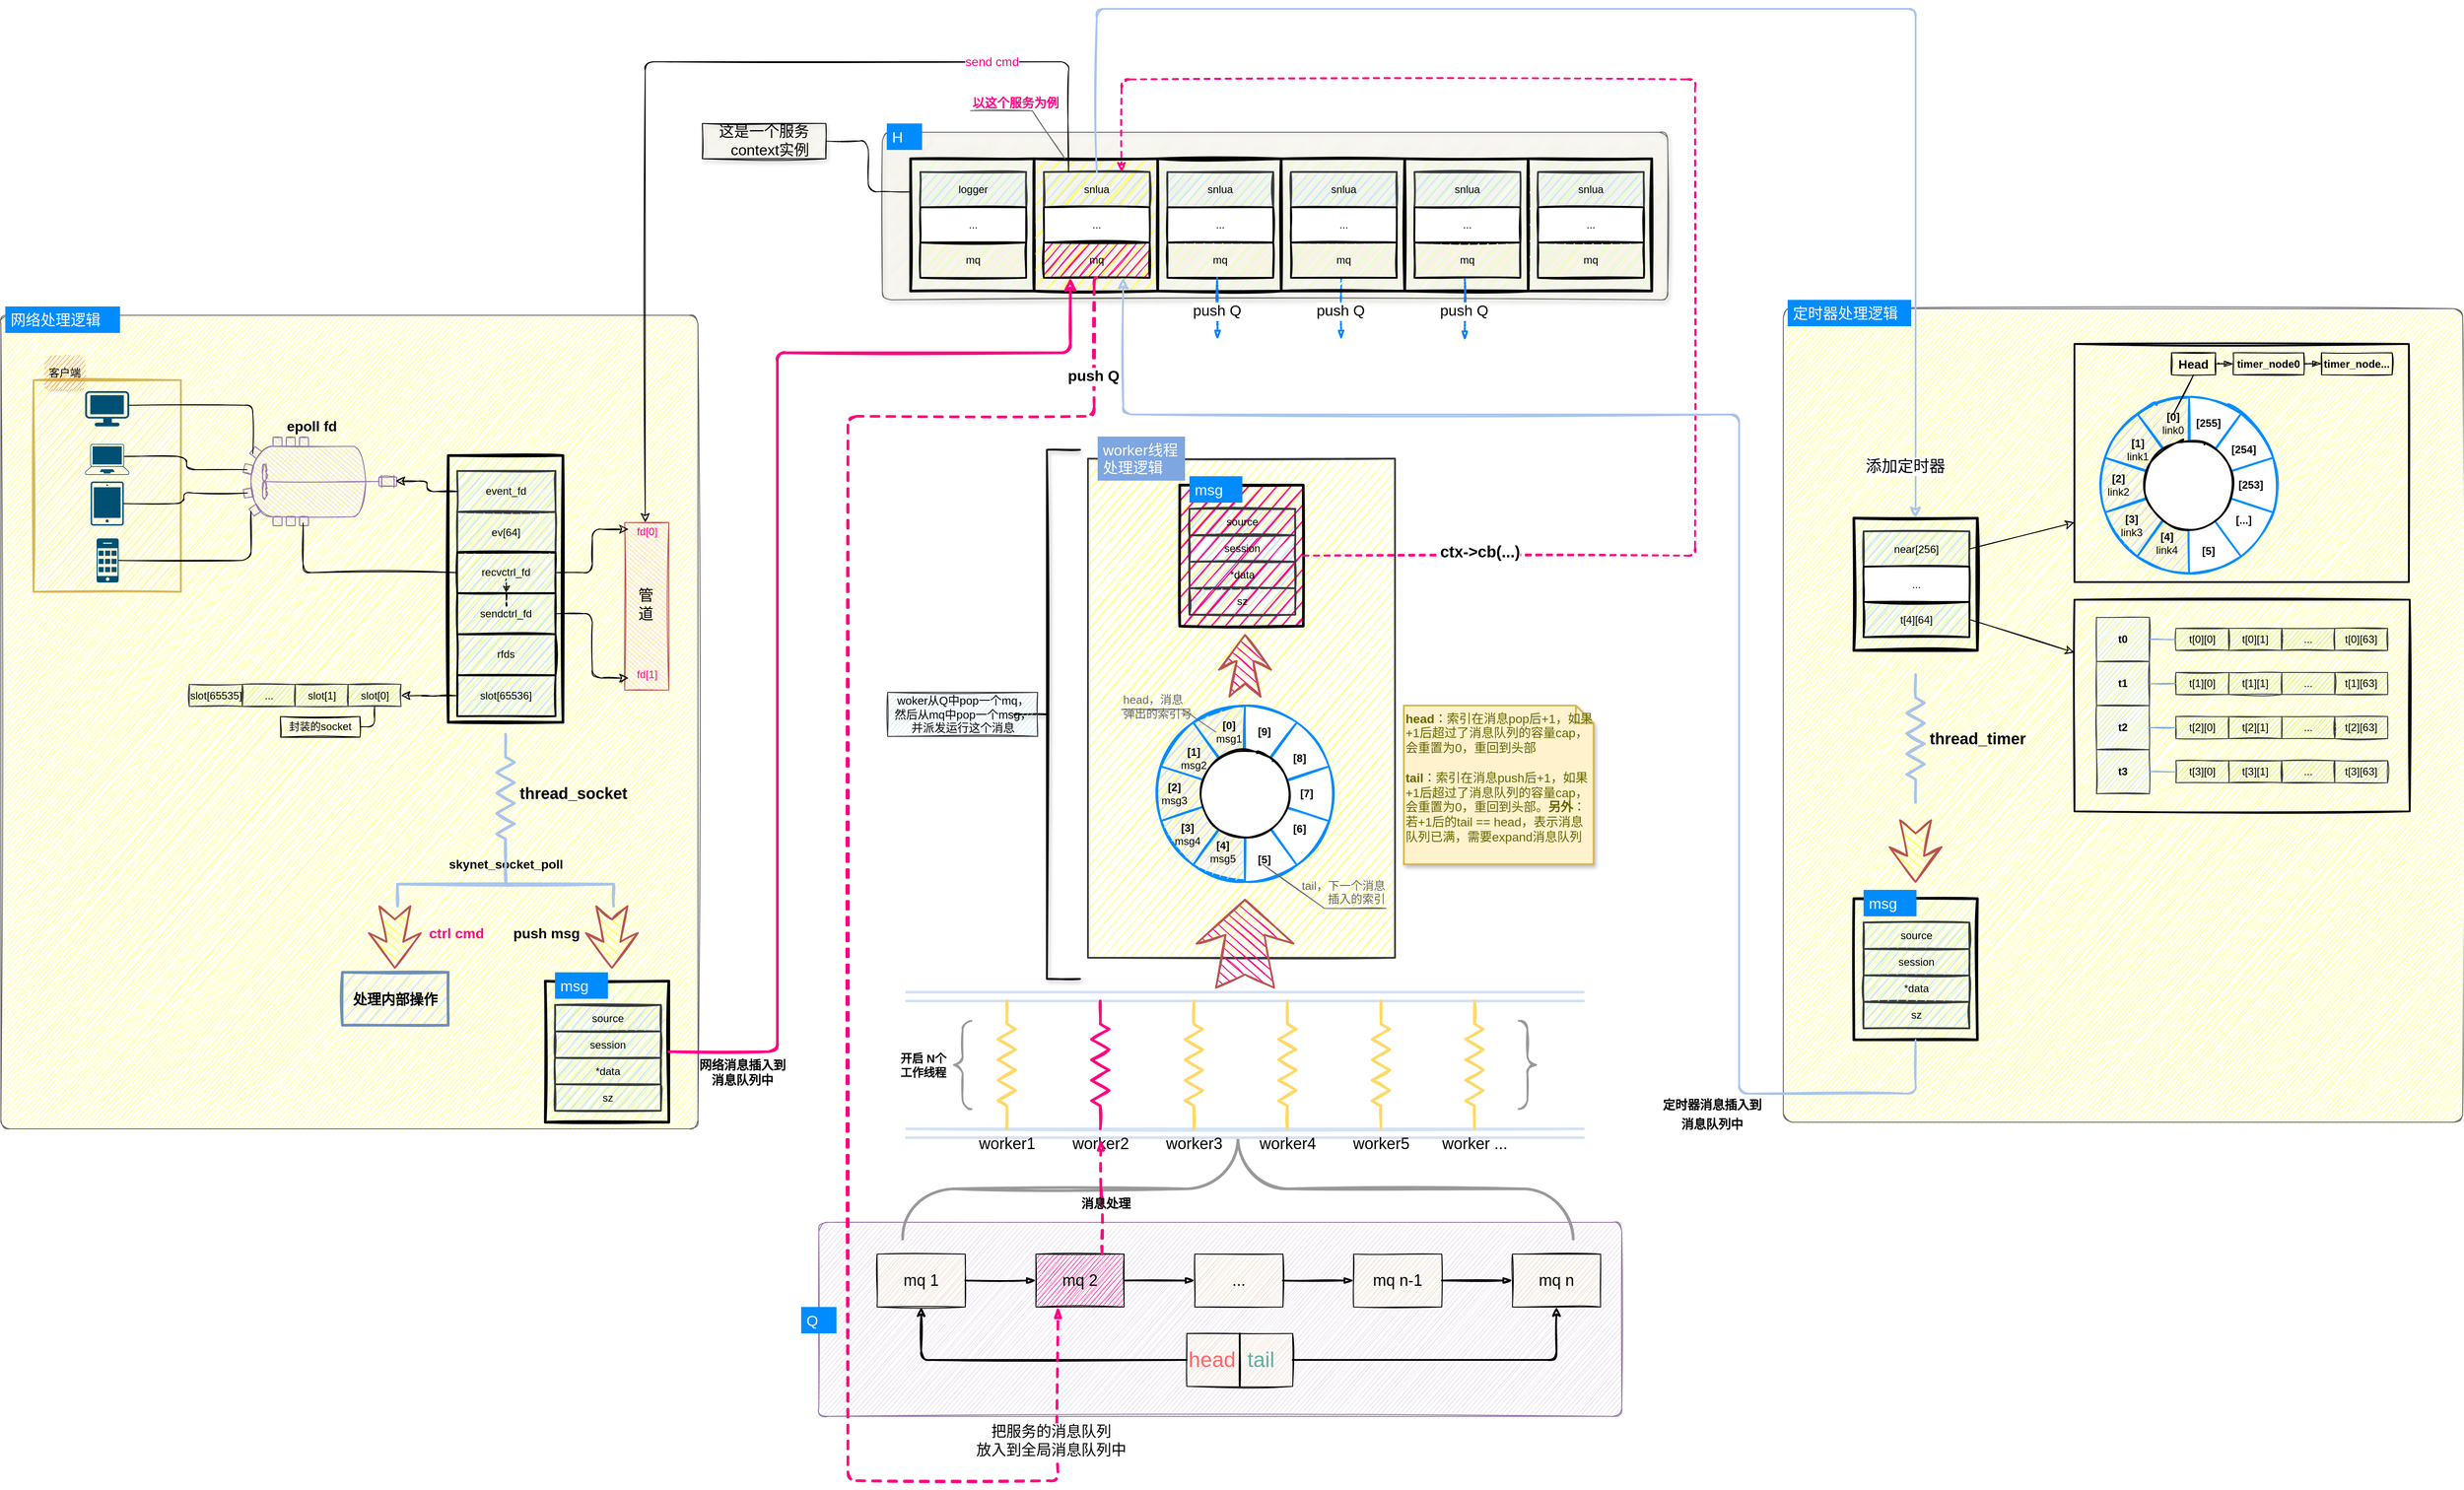 <mxfile version="13.9.9" type="device"><diagram name="Page-1" id="c7558073-3199-34d8-9f00-42111426c3f3"><mxGraphModel dx="1815" dy="1899" grid="1" gridSize="10" guides="1" tooltips="1" connect="1" arrows="1" fold="1" page="1" pageScale="1" pageWidth="826" pageHeight="1169" background="#ffffff" math="0" shadow="0"><root><mxCell id="0"/><mxCell id="1" parent="0"/><mxCell id="hk2eDzHBtozhw56mzOnH-5" value="" style="group;sketch=1;" parent="1" vertex="1" connectable="0"><mxGeometry x="97" y="916" width="930" height="230" as="geometry"/></mxCell><mxCell id="Lv4g6UJgktaKBFhyR5HG-213" value="" style="shape=mxgraph.mockup.containers.marginRect;rectMarginTop=10;strokeColor=#9673a6;strokeWidth=1;dashed=0;arcSize=5;recursiveResize=0;shadow=0;labelBackgroundColor=none;fillColor=#e1d5e7;align=right;html=0;sketch=1;" parent="hk2eDzHBtozhw56mzOnH-5" vertex="1"><mxGeometry x="20" width="910" height="230" as="geometry"/></mxCell><mxCell id="Lv4g6UJgktaKBFhyR5HG-182" value="mq 1" style="whiteSpace=wrap;html=1;shadow=0;labelBackgroundColor=none;fillColor=#FFF2CC;align=center;spacing=2;fontSize=18;sketch=1;" parent="hk2eDzHBtozhw56mzOnH-5" vertex="1"><mxGeometry x="86" y="46" width="100" height="60" as="geometry"/></mxCell><mxCell id="Lv4g6UJgktaKBFhyR5HG-183" value="mq 2" style="whiteSpace=wrap;html=1;shadow=0;labelBackgroundColor=none;fillColor=#FF0080;align=center;spacing=2;fontSize=18;sketch=1;" parent="hk2eDzHBtozhw56mzOnH-5" vertex="1"><mxGeometry x="266" y="46" width="100" height="60" as="geometry"/></mxCell><mxCell id="Lv4g6UJgktaKBFhyR5HG-184" value="" style="edgeStyle=orthogonalEdgeStyle;orthogonalLoop=1;jettySize=auto;html=1;endArrow=blockThin;endFill=1;strokeWidth=2;sketch=1;" parent="hk2eDzHBtozhw56mzOnH-5" source="Lv4g6UJgktaKBFhyR5HG-182" target="Lv4g6UJgktaKBFhyR5HG-183" edge="1"><mxGeometry relative="1" as="geometry"/></mxCell><mxCell id="Lv4g6UJgktaKBFhyR5HG-185" value="..." style="whiteSpace=wrap;html=1;shadow=0;labelBackgroundColor=none;fillColor=#FFF2CC;align=center;spacing=2;fontSize=18;sketch=1;" parent="hk2eDzHBtozhw56mzOnH-5" vertex="1"><mxGeometry x="446" y="46" width="100" height="60" as="geometry"/></mxCell><mxCell id="Lv4g6UJgktaKBFhyR5HG-186" value="" style="edgeStyle=orthogonalEdgeStyle;orthogonalLoop=1;jettySize=auto;html=1;endArrow=blockThin;endFill=1;strokeWidth=2;sketch=1;" parent="hk2eDzHBtozhw56mzOnH-5" source="Lv4g6UJgktaKBFhyR5HG-183" target="Lv4g6UJgktaKBFhyR5HG-185" edge="1"><mxGeometry relative="1" as="geometry"/></mxCell><mxCell id="Lv4g6UJgktaKBFhyR5HG-187" value="mq n-1" style="whiteSpace=wrap;html=1;shadow=0;labelBackgroundColor=none;fillColor=#FFF2CC;align=center;spacing=2;fontSize=18;sketch=1;" parent="hk2eDzHBtozhw56mzOnH-5" vertex="1"><mxGeometry x="626" y="46" width="100" height="60" as="geometry"/></mxCell><mxCell id="Lv4g6UJgktaKBFhyR5HG-188" value="" style="edgeStyle=orthogonalEdgeStyle;orthogonalLoop=1;jettySize=auto;html=1;endArrow=blockThin;endFill=1;strokeWidth=2;sketch=1;" parent="hk2eDzHBtozhw56mzOnH-5" source="Lv4g6UJgktaKBFhyR5HG-185" target="Lv4g6UJgktaKBFhyR5HG-187" edge="1"><mxGeometry relative="1" as="geometry"/></mxCell><mxCell id="Lv4g6UJgktaKBFhyR5HG-215" value="mq n" style="whiteSpace=wrap;html=1;shadow=0;labelBackgroundColor=none;fillColor=#FFF2CC;align=center;spacing=2;fontSize=18;sketch=1;" parent="hk2eDzHBtozhw56mzOnH-5" vertex="1"><mxGeometry x="806" y="46" width="100" height="60" as="geometry"/></mxCell><mxCell id="Lv4g6UJgktaKBFhyR5HG-216" value="" style="edgeStyle=orthogonalEdgeStyle;orthogonalLoop=1;jettySize=auto;html=1;endArrow=blockThin;endFill=1;strokeWidth=2;sketch=1;" parent="hk2eDzHBtozhw56mzOnH-5" source="Lv4g6UJgktaKBFhyR5HG-187" target="Lv4g6UJgktaKBFhyR5HG-215" edge="1"><mxGeometry relative="1" as="geometry"/></mxCell><mxCell id="Lv4g6UJgktaKBFhyR5HG-214" value="Q" style="shape=rect;strokeColor=none;fillColor=#008cff;strokeWidth=1;dashed=0;arcSize=20;fontColor=#ffffff;fontSize=17;spacing=2;spacingTop=-2;align=left;autosize=1;spacingLeft=4;resizeWidth=0;resizeHeight=0;perimeter=none;sketch=0;" parent="hk2eDzHBtozhw56mzOnH-5" vertex="1"><mxGeometry y="106" width="40" height="30" as="geometry"/></mxCell><mxCell id="Lv4g6UJgktaKBFhyR5HG-203" value="" style="group;sketch=1;" parent="hk2eDzHBtozhw56mzOnH-5" vertex="1" connectable="0"><mxGeometry x="437" y="136" width="120" height="60" as="geometry"/></mxCell><mxCell id="Lv4g6UJgktaKBFhyR5HG-200" value="&lt;font style=&quot;font-size: 24px&quot;&gt;&lt;font color=&quot;#ff6666&quot;&gt;head&lt;/font&gt;&amp;nbsp; &lt;font style=&quot;font-size: 24px&quot; color=&quot;#67ab9f&quot;&gt;tail&lt;/font&gt;&lt;/font&gt;" style="whiteSpace=wrap;html=1;shadow=0;labelBackgroundColor=none;fillColor=#FFF2CC;align=left;sketch=1;" parent="Lv4g6UJgktaKBFhyR5HG-203" vertex="1"><mxGeometry width="120" height="60" as="geometry"/></mxCell><mxCell id="Lv4g6UJgktaKBFhyR5HG-202" value="" style="line;strokeWidth=2;direction=south;html=1;shadow=0;labelBackgroundColor=none;fillColor=#FFF2CC;align=right;sketch=1;" parent="Lv4g6UJgktaKBFhyR5HG-203" vertex="1"><mxGeometry x="55" width="10" height="60" as="geometry"/></mxCell><mxCell id="hk2eDzHBtozhw56mzOnH-1" style="edgeStyle=orthogonalEdgeStyle;orthogonalLoop=1;jettySize=auto;html=1;exitX=0;exitY=0.5;exitDx=0;exitDy=0;entryX=0.5;entryY=1;entryDx=0;entryDy=0;strokeWidth=2;sketch=1;" parent="hk2eDzHBtozhw56mzOnH-5" source="Lv4g6UJgktaKBFhyR5HG-200" target="Lv4g6UJgktaKBFhyR5HG-182" edge="1"><mxGeometry relative="1" as="geometry"/></mxCell><mxCell id="hk2eDzHBtozhw56mzOnH-4" style="edgeStyle=orthogonalEdgeStyle;orthogonalLoop=1;jettySize=auto;html=1;exitX=1;exitY=0.5;exitDx=0;exitDy=0;entryX=0.5;entryY=1;entryDx=0;entryDy=0;strokeWidth=2;sketch=1;" parent="hk2eDzHBtozhw56mzOnH-5" source="Lv4g6UJgktaKBFhyR5HG-200" target="Lv4g6UJgktaKBFhyR5HG-215" edge="1"><mxGeometry relative="1" as="geometry"/></mxCell><mxCell id="Lv4g6UJgktaKBFhyR5HG-223" value="" style="verticalLabelPosition=bottom;shadow=0;dashed=0;align=center;html=1;verticalAlign=top;strokeWidth=3;shape=mxgraph.mockup.markup.curlyBrace;strokeColor=#999999;labelBackgroundColor=none;fillColor=#FFF2CC;direction=east;sketch=1;" parent="hk2eDzHBtozhw56mzOnH-5" vertex="1"><mxGeometry x="115" y="-85" width="760" height="114" as="geometry"/></mxCell><mxCell id="QT5uuXMVMJqkELl6CN8o-265" value="" style="shape=mxgraph.mockup.containers.marginRect;rectMarginTop=10;strokeColor=#666666;strokeWidth=1;dashed=0;arcSize=5;recursiveResize=0;shadow=0;glass=1;comic=0;labelBackgroundColor=none;fillColor=#FFFF66;gradientColor=none;fontSize=18;fontColor=#000000;align=center;sketch=1;" parent="1" vertex="1"><mxGeometry x="-810" y="-112.5" width="790" height="932.5" as="geometry"/></mxCell><mxCell id="QT5uuXMVMJqkELl6CN8o-266" value="网络处理逻辑" style="shape=rect;strokeColor=none;fillColor=#008cff;strokeWidth=1;dashed=0;arcSize=20;fontColor=#ffffff;fontSize=17;spacing=2;spacingTop=-2;align=left;autosize=1;spacingLeft=4;resizeWidth=0;resizeHeight=0;perimeter=none;sketch=0;" parent="QT5uuXMVMJqkELl6CN8o-265" vertex="1"><mxGeometry x="5" width="130" height="30" as="geometry"/></mxCell><mxCell id="QT5uuXMVMJqkELl6CN8o-274" value="&lt;font color=&quot;#000000&quot;&gt;thread_socket&lt;/font&gt;" style="text;html=1;strokeColor=none;fillColor=none;align=center;verticalAlign=middle;whiteSpace=wrap;fontColor=#A9C4EB;fontSize=18;fontStyle=1;sketch=1;" parent="QT5uuXMVMJqkELl6CN8o-265" vertex="1"><mxGeometry x="628.65" y="542.5" width="40" height="20" as="geometry"/></mxCell><mxCell id="hk2eDzHBtozhw56mzOnH-405" value="" style="shape=mxgraph.mockup.containers.marginRect;rectMarginTop=10;strokeColor=#666666;strokeWidth=1;dashed=0;arcSize=5;recursiveResize=0;shadow=0;glass=1;comic=0;labelBackgroundColor=none;fillColor=#FFFF66;gradientColor=none;fontSize=18;fontColor=#000000;align=center;sketch=1;" parent="1" vertex="1"><mxGeometry x="1210" y="-120" width="770" height="932.5" as="geometry"/></mxCell><mxCell id="hk2eDzHBtozhw56mzOnH-406" value="定时器处理逻辑" style="shape=rect;strokeColor=none;fillColor=#008cff;strokeWidth=1;dashed=0;arcSize=20;fontColor=#ffffff;fontSize=17;spacing=2;spacingTop=-2;align=left;autosize=1;spacingLeft=4;resizeWidth=0;resizeHeight=0;perimeter=none;sketch=0;" parent="hk2eDzHBtozhw56mzOnH-405" vertex="1"><mxGeometry x="5" width="140" height="30" as="geometry"/></mxCell><mxCell id="hk2eDzHBtozhw56mzOnH-369" value="" style="group;sketch=1;" parent="1" vertex="1" connectable="0"><mxGeometry x="1570" y="-10" width="200" height="200" as="geometry"/></mxCell><mxCell id="hk2eDzHBtozhw56mzOnH-223" value="" style="verticalLabelPosition=bottom;shadow=0;dashed=0;align=center;html=1;verticalAlign=top;strokeWidth=1;shape=mxgraph.mockup.graphics.pieChart;strokeColor=#008cff;parts=10,10,10,10,10,10,10,10,10,10;partColors=#D4E1F5,#D4E1F5,#D4E1F5,#D4E1F5,#D4E1F5,#FFFFFF,#FFFFFF,#FFFFFF,#FFFFFF,#FFFFFF;strokeWidth=2;labelBackgroundColor=none;fillColor=#FFF2CC;partsCount=10;sketch=1;" parent="hk2eDzHBtozhw56mzOnH-369" vertex="1"><mxGeometry width="200" height="200" as="geometry"/></mxCell><mxCell id="hk2eDzHBtozhw56mzOnH-224" value="" style="strokeWidth=2;html=1;shape=mxgraph.flowchart.start_2;whiteSpace=wrap;shadow=0;labelBackgroundColor=none;align=center;sketch=1;" parent="hk2eDzHBtozhw56mzOnH-369" vertex="1"><mxGeometry x="50" y="50" width="100" height="100" as="geometry"/></mxCell><mxCell id="hk2eDzHBtozhw56mzOnH-225" value="&lt;b&gt;[0]&lt;/b&gt;&lt;br&gt;link0" style="text;html=1;strokeColor=none;fillColor=none;align=center;verticalAlign=middle;whiteSpace=wrap;shadow=0;labelBackgroundColor=none;sketch=1;" parent="hk2eDzHBtozhw56mzOnH-369" vertex="1"><mxGeometry x="62" y="20" width="40" height="20" as="geometry"/></mxCell><mxCell id="hk2eDzHBtozhw56mzOnH-226" value="&lt;b&gt;[1]&lt;/b&gt;&lt;br&gt;link1" style="text;html=1;strokeColor=none;fillColor=none;align=center;verticalAlign=middle;whiteSpace=wrap;shadow=0;labelBackgroundColor=none;sketch=1;" parent="hk2eDzHBtozhw56mzOnH-369" vertex="1"><mxGeometry x="22" y="50" width="40" height="20" as="geometry"/></mxCell><mxCell id="hk2eDzHBtozhw56mzOnH-227" value="&lt;b&gt;[2]&lt;br&gt;&lt;/b&gt;link2" style="text;html=1;strokeColor=none;fillColor=none;align=center;verticalAlign=middle;whiteSpace=wrap;shadow=0;labelBackgroundColor=none;sketch=1;" parent="hk2eDzHBtozhw56mzOnH-369" vertex="1"><mxGeometry y="90" width="40" height="20" as="geometry"/></mxCell><mxCell id="hk2eDzHBtozhw56mzOnH-228" value="&lt;b&gt;[3]&lt;br&gt;&lt;/b&gt;link3" style="text;html=1;strokeColor=none;fillColor=none;align=center;verticalAlign=middle;whiteSpace=wrap;shadow=0;labelBackgroundColor=none;sketch=1;" parent="hk2eDzHBtozhw56mzOnH-369" vertex="1"><mxGeometry x="15" y="136" width="40" height="20" as="geometry"/></mxCell><mxCell id="hk2eDzHBtozhw56mzOnH-229" value="&lt;b&gt;[4]&lt;br&gt;&lt;/b&gt;link4" style="text;html=1;strokeColor=none;fillColor=none;align=center;verticalAlign=middle;whiteSpace=wrap;shadow=0;labelBackgroundColor=none;sketch=1;" parent="hk2eDzHBtozhw56mzOnH-369" vertex="1"><mxGeometry x="55" y="156" width="40" height="20" as="geometry"/></mxCell><mxCell id="hk2eDzHBtozhw56mzOnH-230" value="[5]" style="text;html=1;strokeColor=none;fillColor=none;align=center;verticalAlign=middle;whiteSpace=wrap;shadow=0;comic=0;fontSize=12;fontColor=#000000;labelBackgroundColor=none;fontStyle=1;sketch=1;" parent="hk2eDzHBtozhw56mzOnH-369" vertex="1"><mxGeometry x="102" y="165" width="40" height="20" as="geometry"/></mxCell><mxCell id="hk2eDzHBtozhw56mzOnH-231" value="[...]" style="text;html=1;strokeColor=none;fillColor=none;align=center;verticalAlign=middle;whiteSpace=wrap;shadow=0;comic=0;fontSize=12;fontColor=#000000;labelBackgroundColor=none;fontStyle=1;sketch=1;" parent="hk2eDzHBtozhw56mzOnH-369" vertex="1"><mxGeometry x="142" y="130" width="40" height="20" as="geometry"/></mxCell><mxCell id="hk2eDzHBtozhw56mzOnH-232" value="[253]" style="text;html=1;strokeColor=none;fillColor=none;align=center;verticalAlign=middle;whiteSpace=wrap;shadow=0;comic=0;fontSize=12;fontColor=#000000;labelBackgroundColor=none;fontStyle=1;sketch=1;" parent="hk2eDzHBtozhw56mzOnH-369" vertex="1"><mxGeometry x="150" y="90" width="40" height="20" as="geometry"/></mxCell><mxCell id="hk2eDzHBtozhw56mzOnH-233" value="[254]" style="text;html=1;strokeColor=none;fillColor=none;align=center;verticalAlign=middle;whiteSpace=wrap;shadow=0;comic=0;fontSize=12;fontColor=#000000;labelBackgroundColor=none;fontStyle=1;sketch=1;" parent="hk2eDzHBtozhw56mzOnH-369" vertex="1"><mxGeometry x="142" y="50" width="40" height="20" as="geometry"/></mxCell><mxCell id="hk2eDzHBtozhw56mzOnH-234" value="[255]" style="text;html=1;strokeColor=none;fillColor=none;align=center;verticalAlign=middle;whiteSpace=wrap;shadow=0;comic=0;fontSize=12;fontColor=#000000;labelBackgroundColor=none;fontStyle=1;sketch=1;" parent="hk2eDzHBtozhw56mzOnH-369" vertex="1"><mxGeometry x="102" y="20" width="40" height="20" as="geometry"/></mxCell><mxCell id="hk2eDzHBtozhw56mzOnH-120" value="" style="group;sketch=1;" parent="1" vertex="1" connectable="0"><mxGeometry x="189" y="-400" width="890" height="280" as="geometry"/></mxCell><mxCell id="hk2eDzHBtozhw56mzOnH-113" value="" style="shape=mxgraph.mockup.containers.marginRect;rectMarginTop=10;strokeColor=#666666;strokeWidth=1;dashed=0;arcSize=5;recursiveResize=0;shadow=1;glass=0;comic=0;fillColor=#FFF2CC;sketch=1;" parent="hk2eDzHBtozhw56mzOnH-120" vertex="1"><mxGeometry y="80" width="890" height="200" as="geometry"/></mxCell><mxCell id="hk2eDzHBtozhw56mzOnH-114" value="H" style="shape=rect;strokeColor=none;fillColor=#008cff;strokeWidth=1;dashed=0;arcSize=20;fontColor=#ffffff;fontSize=17;spacing=2;spacingTop=-2;align=left;autosize=1;spacingLeft=4;resizeWidth=0;resizeHeight=0;perimeter=none;sketch=0;" parent="hk2eDzHBtozhw56mzOnH-113" vertex="1"><mxGeometry x="5" width="40" height="30" as="geometry"/></mxCell><mxCell id="hk2eDzHBtozhw56mzOnH-78" value="" style="group;sketch=1;" parent="hk2eDzHBtozhw56mzOnH-120" vertex="1" connectable="0"><mxGeometry x="32" y="120" width="140" height="150" as="geometry"/></mxCell><mxCell id="hk2eDzHBtozhw56mzOnH-73" value="" style="group;sketch=1;" parent="hk2eDzHBtozhw56mzOnH-78" vertex="1" connectable="0"><mxGeometry width="140" height="150" as="geometry"/></mxCell><mxCell id="hk2eDzHBtozhw56mzOnH-70" value="&lt;p style=&quot;margin: 4px 0px 0px ; text-align: center&quot;&gt;&lt;br&gt;&lt;/p&gt;" style="verticalAlign=middle;align=center;overflow=fill;fontSize=12;fontFamily=Helvetica;html=1;fontStyle=1;strokeWidth=3;fillColor=#E6FFCC;sketch=1;" parent="hk2eDzHBtozhw56mzOnH-73" vertex="1"><mxGeometry width="140" height="150" as="geometry"/></mxCell><mxCell id="hk2eDzHBtozhw56mzOnH-59" value="logger" style="whiteSpace=wrap;html=1;strokeWidth=2;fillColor=#cce5ff;comic=0;strokeColor=#36393d;sketch=1;" parent="hk2eDzHBtozhw56mzOnH-73" vertex="1"><mxGeometry x="11" y="15" width="120" height="40" as="geometry"/></mxCell><mxCell id="hk2eDzHBtozhw56mzOnH-66" value="..." style="whiteSpace=wrap;html=1;strokeWidth=2;sketch=1;" parent="hk2eDzHBtozhw56mzOnH-73" vertex="1"><mxGeometry x="11" y="55" width="120" height="40" as="geometry"/></mxCell><mxCell id="hk2eDzHBtozhw56mzOnH-71" value="mq" style="whiteSpace=wrap;html=1;strokeWidth=2;fillColor=#FFF2CC;sketch=1;" parent="hk2eDzHBtozhw56mzOnH-73" vertex="1"><mxGeometry x="11" y="95" width="120" height="40" as="geometry"/></mxCell><mxCell id="hk2eDzHBtozhw56mzOnH-83" value="" style="group;sketch=1;" parent="hk2eDzHBtozhw56mzOnH-120" vertex="1" connectable="0"><mxGeometry x="172" y="120" width="280" height="150" as="geometry"/></mxCell><mxCell id="hk2eDzHBtozhw56mzOnH-84" value="" style="group;sketch=1;" parent="hk2eDzHBtozhw56mzOnH-83" vertex="1" connectable="0"><mxGeometry width="280" height="150" as="geometry"/></mxCell><mxCell id="hk2eDzHBtozhw56mzOnH-85" value="&lt;p style=&quot;margin: 4px 0px 0px ; text-align: center&quot;&gt;&lt;br&gt;&lt;/p&gt;" style="verticalAlign=middle;align=center;overflow=fill;fontSize=12;fontFamily=Helvetica;html=1;fontStyle=1;strokeWidth=3;fillColor=#FFFF66;sketch=1;" parent="hk2eDzHBtozhw56mzOnH-84" vertex="1"><mxGeometry width="140" height="150" as="geometry"/></mxCell><mxCell id="hk2eDzHBtozhw56mzOnH-86" value="snlua" style="whiteSpace=wrap;html=1;strokeWidth=2;fillColor=#cce5ff;comic=0;strokeColor=#36393d;sketch=1;" parent="hk2eDzHBtozhw56mzOnH-84" vertex="1"><mxGeometry x="11" y="15" width="120" height="40" as="geometry"/></mxCell><mxCell id="hk2eDzHBtozhw56mzOnH-87" value="..." style="whiteSpace=wrap;html=1;strokeWidth=2;sketch=1;" parent="hk2eDzHBtozhw56mzOnH-84" vertex="1"><mxGeometry x="11" y="55" width="120" height="40" as="geometry"/></mxCell><mxCell id="hk2eDzHBtozhw56mzOnH-88" value="mq" style="whiteSpace=wrap;html=1;strokeWidth=2;fillColor=#FF0080;sketch=1;" parent="hk2eDzHBtozhw56mzOnH-84" vertex="1"><mxGeometry x="11" y="95" width="120" height="40" as="geometry"/></mxCell><mxCell id="hk2eDzHBtozhw56mzOnH-101" value="" style="group;sketch=1;" parent="hk2eDzHBtozhw56mzOnH-84" vertex="1" connectable="0"><mxGeometry x="140" width="140" height="150" as="geometry"/></mxCell><mxCell id="hk2eDzHBtozhw56mzOnH-102" value="" style="group;sketch=1;" parent="hk2eDzHBtozhw56mzOnH-101" vertex="1" connectable="0"><mxGeometry width="140" height="150" as="geometry"/></mxCell><mxCell id="hk2eDzHBtozhw56mzOnH-103" value="&lt;p style=&quot;margin: 4px 0px 0px ; text-align: center&quot;&gt;&lt;br&gt;&lt;/p&gt;" style="verticalAlign=middle;align=center;overflow=fill;fontSize=12;fontFamily=Helvetica;html=1;fontStyle=1;strokeWidth=3;fillColor=#E6FFCC;sketch=1;" parent="hk2eDzHBtozhw56mzOnH-102" vertex="1"><mxGeometry width="140" height="150" as="geometry"/></mxCell><mxCell id="hk2eDzHBtozhw56mzOnH-104" value="snlua" style="whiteSpace=wrap;html=1;strokeWidth=2;fillColor=#cce5ff;comic=0;strokeColor=#36393d;sketch=1;" parent="hk2eDzHBtozhw56mzOnH-102" vertex="1"><mxGeometry x="11" y="15" width="120" height="40" as="geometry"/></mxCell><mxCell id="hk2eDzHBtozhw56mzOnH-105" value="..." style="whiteSpace=wrap;html=1;strokeWidth=2;sketch=1;" parent="hk2eDzHBtozhw56mzOnH-102" vertex="1"><mxGeometry x="11" y="55" width="120" height="40" as="geometry"/></mxCell><mxCell id="hk2eDzHBtozhw56mzOnH-106" value="mq" style="whiteSpace=wrap;html=1;strokeWidth=2;fillColor=#FFF2CC;sketch=1;" parent="hk2eDzHBtozhw56mzOnH-102" vertex="1"><mxGeometry x="11" y="95" width="120" height="40" as="geometry"/></mxCell><mxCell id="hk2eDzHBtozhw56mzOnH-89" value="" style="group;sketch=1;" parent="hk2eDzHBtozhw56mzOnH-120" vertex="1" connectable="0"><mxGeometry x="732" y="120" width="140" height="150" as="geometry"/></mxCell><mxCell id="hk2eDzHBtozhw56mzOnH-90" value="" style="group;sketch=1;" parent="hk2eDzHBtozhw56mzOnH-89" vertex="1" connectable="0"><mxGeometry width="140" height="150" as="geometry"/></mxCell><mxCell id="hk2eDzHBtozhw56mzOnH-91" value="&lt;p style=&quot;margin: 4px 0px 0px ; text-align: center&quot;&gt;&lt;br&gt;&lt;/p&gt;" style="verticalAlign=middle;align=center;overflow=fill;fontSize=12;fontFamily=Helvetica;html=1;fontStyle=1;strokeWidth=3;fillColor=#E6FFCC;sketch=1;" parent="hk2eDzHBtozhw56mzOnH-90" vertex="1"><mxGeometry width="140" height="150" as="geometry"/></mxCell><mxCell id="hk2eDzHBtozhw56mzOnH-92" value="snlua" style="whiteSpace=wrap;html=1;strokeWidth=2;fillColor=#cce5ff;comic=0;strokeColor=#36393d;sketch=1;" parent="hk2eDzHBtozhw56mzOnH-90" vertex="1"><mxGeometry x="11" y="15" width="120" height="40" as="geometry"/></mxCell><mxCell id="hk2eDzHBtozhw56mzOnH-93" value="..." style="whiteSpace=wrap;html=1;strokeWidth=2;sketch=1;" parent="hk2eDzHBtozhw56mzOnH-90" vertex="1"><mxGeometry x="11" y="55" width="120" height="40" as="geometry"/></mxCell><mxCell id="hk2eDzHBtozhw56mzOnH-94" value="mq" style="whiteSpace=wrap;html=1;strokeWidth=2;fillColor=#FFF2CC;sketch=1;" parent="hk2eDzHBtozhw56mzOnH-90" vertex="1"><mxGeometry x="11" y="95" width="120" height="40" as="geometry"/></mxCell><mxCell id="hk2eDzHBtozhw56mzOnH-95" value="" style="group;sketch=1;" parent="hk2eDzHBtozhw56mzOnH-120" vertex="1" connectable="0"><mxGeometry x="592" y="120" width="140" height="150" as="geometry"/></mxCell><mxCell id="hk2eDzHBtozhw56mzOnH-96" value="" style="group;sketch=1;" parent="hk2eDzHBtozhw56mzOnH-95" vertex="1" connectable="0"><mxGeometry width="140" height="150" as="geometry"/></mxCell><mxCell id="hk2eDzHBtozhw56mzOnH-97" value="&lt;p style=&quot;margin: 4px 0px 0px ; text-align: center&quot;&gt;&lt;br&gt;&lt;/p&gt;" style="verticalAlign=middle;align=center;overflow=fill;fontSize=12;fontFamily=Helvetica;html=1;fontStyle=1;strokeWidth=3;fillColor=#E6FFCC;sketch=1;" parent="hk2eDzHBtozhw56mzOnH-96" vertex="1"><mxGeometry width="140" height="150" as="geometry"/></mxCell><mxCell id="hk2eDzHBtozhw56mzOnH-98" value="snlua" style="whiteSpace=wrap;html=1;strokeWidth=2;fillColor=#cce5ff;comic=0;strokeColor=#36393d;sketch=1;" parent="hk2eDzHBtozhw56mzOnH-96" vertex="1"><mxGeometry x="11" y="15" width="120" height="40" as="geometry"/></mxCell><mxCell id="hk2eDzHBtozhw56mzOnH-99" value="..." style="whiteSpace=wrap;html=1;strokeWidth=2;sketch=1;" parent="hk2eDzHBtozhw56mzOnH-96" vertex="1"><mxGeometry x="11" y="55" width="120" height="40" as="geometry"/></mxCell><mxCell id="hk2eDzHBtozhw56mzOnH-100" value="mq" style="whiteSpace=wrap;html=1;strokeWidth=2;fillColor=#FFF2CC;sketch=1;" parent="hk2eDzHBtozhw56mzOnH-96" vertex="1"><mxGeometry x="11" y="95" width="120" height="40" as="geometry"/></mxCell><mxCell id="hk2eDzHBtozhw56mzOnH-147" value="" style="endArrow=blockThin;html=1;dashed=1;dashPattern=1 1;strokeWidth=2;endFill=1;strokeColor=#007FFF;sketch=1;" parent="hk2eDzHBtozhw56mzOnH-96" edge="1"><mxGeometry width="50" height="50" relative="1" as="geometry"><mxPoint x="-212.5" y="135" as="sourcePoint"/><mxPoint x="-212" y="205" as="targetPoint"/></mxGeometry></mxCell><mxCell id="hk2eDzHBtozhw56mzOnH-148" value="push Q" style="edgeLabel;html=1;align=center;verticalAlign=middle;resizable=0;points=[];fontSize=17;fontColor=#000000;sketch=1;" parent="hk2eDzHBtozhw56mzOnH-147" vertex="1" connectable="0"><mxGeometry x="0.36" y="-1" relative="1" as="geometry"><mxPoint y="-10" as="offset"/></mxGeometry></mxCell><mxCell id="hk2eDzHBtozhw56mzOnH-149" value="" style="endArrow=blockThin;html=1;dashed=1;dashPattern=1 1;strokeWidth=2;endFill=1;strokeColor=#007FFF;sketch=1;" parent="hk2eDzHBtozhw56mzOnH-96" edge="1"><mxGeometry width="50" height="50" relative="1" as="geometry"><mxPoint x="-72" y="135" as="sourcePoint"/><mxPoint x="-72" y="205" as="targetPoint"/></mxGeometry></mxCell><mxCell id="hk2eDzHBtozhw56mzOnH-150" value="push Q" style="edgeLabel;html=1;align=center;verticalAlign=middle;resizable=0;points=[];fontSize=17;fontColor=#000000;sketch=1;" parent="hk2eDzHBtozhw56mzOnH-149" vertex="1" connectable="0"><mxGeometry x="0.36" y="-1" relative="1" as="geometry"><mxPoint y="-10" as="offset"/></mxGeometry></mxCell><mxCell id="hk2eDzHBtozhw56mzOnH-151" value="" style="endArrow=blockThin;html=1;dashed=1;dashPattern=1 1;strokeWidth=2;endFill=1;strokeColor=#007FFF;sketch=1;" parent="hk2eDzHBtozhw56mzOnH-96" edge="1"><mxGeometry width="50" height="50" relative="1" as="geometry"><mxPoint x="68" y="136" as="sourcePoint"/><mxPoint x="68" y="206" as="targetPoint"/></mxGeometry></mxCell><mxCell id="hk2eDzHBtozhw56mzOnH-152" value="push Q" style="edgeLabel;html=1;align=center;verticalAlign=middle;resizable=0;points=[];fontSize=17;fontColor=#000000;sketch=1;" parent="hk2eDzHBtozhw56mzOnH-151" vertex="1" connectable="0"><mxGeometry x="0.36" y="-1" relative="1" as="geometry"><mxPoint y="-11" as="offset"/></mxGeometry></mxCell><mxCell id="hk2eDzHBtozhw56mzOnH-107" value="" style="group;sketch=1;" parent="hk2eDzHBtozhw56mzOnH-120" vertex="1" connectable="0"><mxGeometry x="452" y="120" width="140" height="150" as="geometry"/></mxCell><mxCell id="hk2eDzHBtozhw56mzOnH-108" value="" style="group;sketch=1;" parent="hk2eDzHBtozhw56mzOnH-107" vertex="1" connectable="0"><mxGeometry width="140" height="150" as="geometry"/></mxCell><mxCell id="hk2eDzHBtozhw56mzOnH-109" value="&lt;p style=&quot;margin: 4px 0px 0px ; text-align: center&quot;&gt;&lt;br&gt;&lt;/p&gt;" style="verticalAlign=middle;align=center;overflow=fill;fontSize=12;fontFamily=Helvetica;html=1;fontStyle=1;strokeWidth=3;fillColor=#E6FFCC;sketch=1;" parent="hk2eDzHBtozhw56mzOnH-108" vertex="1"><mxGeometry width="140" height="150" as="geometry"/></mxCell><mxCell id="hk2eDzHBtozhw56mzOnH-110" value="snlua" style="whiteSpace=wrap;html=1;strokeWidth=2;fillColor=#cce5ff;comic=0;strokeColor=#36393d;sketch=1;" parent="hk2eDzHBtozhw56mzOnH-108" vertex="1"><mxGeometry x="11" y="15" width="120" height="40" as="geometry"/></mxCell><mxCell id="hk2eDzHBtozhw56mzOnH-111" value="..." style="whiteSpace=wrap;html=1;strokeWidth=2;sketch=1;" parent="hk2eDzHBtozhw56mzOnH-108" vertex="1"><mxGeometry x="11" y="55" width="120" height="40" as="geometry"/></mxCell><mxCell id="hk2eDzHBtozhw56mzOnH-112" value="mq" style="whiteSpace=wrap;html=1;strokeWidth=2;fillColor=#FFF2CC;sketch=1;" parent="hk2eDzHBtozhw56mzOnH-108" vertex="1"><mxGeometry x="11" y="95" width="120" height="40" as="geometry"/></mxCell><mxCell id="QT5uuXMVMJqkELl6CN8o-269" value="&lt;font style=&quot;font-size: 14px&quot; color=&quot;#ff0080&quot;&gt;&lt;b&gt;以这个服务为例&lt;/b&gt;&lt;/font&gt;" style="strokeWidth=1;shadow=0;dashed=0;align=center;html=1;shape=mxgraph.mockup.text.callout;linkText=;textSize=17;textColor=#666666;callDir=NW;callStyle=line;fontSize=17;fontColor=#666666;align=left;verticalAlign=top;strokeColor=#666666;fillColor=#FFFF66;gradientColor=none;sketch=1;" parent="hk2eDzHBtozhw56mzOnH-120" vertex="1"><mxGeometry x="100" y="40" width="107" height="80" as="geometry"/></mxCell><mxCell id="Lv4g6UJgktaKBFhyR5HG-242" value="" style="verticalLabelPosition=bottom;shadow=0;dashed=0;align=center;html=1;verticalAlign=top;shape=mxgraph.electrical.transmission.2_line_bus;labelBackgroundColor=none;strokeColor=#D4E1F5;strokeWidth=3;fillColor=#FFF2CC;fontSize=18;sketch=1;" parent="1" vertex="1"><mxGeometry x="216.5" y="820" width="767" height="10" as="geometry"/></mxCell><mxCell id="Lv4g6UJgktaKBFhyR5HG-243" value="" style="verticalLabelPosition=bottom;shadow=0;dashed=0;align=center;html=1;verticalAlign=top;shape=mxgraph.electrical.transmission.2_line_bus;labelBackgroundColor=none;strokeColor=#D4E1F5;strokeWidth=3;fillColor=#FFF2CC;fontSize=18;sketch=1;" parent="1" vertex="1"><mxGeometry x="216.5" y="665" width="767" height="10" as="geometry"/></mxCell><mxCell id="Lv4g6UJgktaKBFhyR5HG-254" value="worker2&lt;br&gt;" style="pointerEvents=1;verticalLabelPosition=bottom;shadow=0;dashed=0;align=center;html=1;verticalAlign=top;shape=mxgraph.electrical.resistors.resistor_2;labelBackgroundColor=none;strokeColor=#FF0080;strokeWidth=3;fillColor=#f8cecc;fontSize=18;direction=south;sketch=1;" parent="1" vertex="1"><mxGeometry x="426" y="675" width="20" height="145" as="geometry"/></mxCell><mxCell id="Lv4g6UJgktaKBFhyR5HG-256" value="worker3" style="pointerEvents=1;verticalLabelPosition=bottom;shadow=0;dashed=0;align=center;html=1;verticalAlign=top;shape=mxgraph.electrical.resistors.resistor_2;labelBackgroundColor=none;strokeColor=#FFD966;strokeWidth=3;fillColor=#f8cecc;fontSize=18;direction=south;sketch=1;" parent="1" vertex="1"><mxGeometry x="532" y="675" width="20" height="145" as="geometry"/></mxCell><mxCell id="Lv4g6UJgktaKBFhyR5HG-259" value="worker4" style="pointerEvents=1;verticalLabelPosition=bottom;shadow=0;dashed=0;align=center;html=1;verticalAlign=top;shape=mxgraph.electrical.resistors.resistor_2;labelBackgroundColor=none;strokeColor=#FFD966;strokeWidth=3;fillColor=#f8cecc;fontSize=18;direction=south;sketch=1;" parent="1" vertex="1"><mxGeometry x="638" y="675" width="20" height="145" as="geometry"/></mxCell><mxCell id="Lv4g6UJgktaKBFhyR5HG-261" value="worker5" style="pointerEvents=1;verticalLabelPosition=bottom;shadow=0;dashed=0;align=center;html=1;verticalAlign=top;shape=mxgraph.electrical.resistors.resistor_2;labelBackgroundColor=none;strokeColor=#FFD966;strokeWidth=3;fillColor=#f8cecc;fontSize=18;direction=south;sketch=1;" parent="1" vertex="1"><mxGeometry x="744" y="675" width="20" height="145" as="geometry"/></mxCell><mxCell id="Lv4g6UJgktaKBFhyR5HG-263" value="worker ..." style="pointerEvents=1;verticalLabelPosition=bottom;shadow=0;dashed=0;align=center;html=1;verticalAlign=top;shape=mxgraph.electrical.resistors.resistor_2;labelBackgroundColor=none;strokeColor=#FFD966;strokeWidth=3;fillColor=#f8cecc;fontSize=18;direction=south;sketch=1;" parent="1" vertex="1"><mxGeometry x="850" y="675" width="20" height="145" as="geometry"/></mxCell><mxCell id="hk2eDzHBtozhw56mzOnH-11" value="worker1" style="pointerEvents=1;verticalLabelPosition=bottom;shadow=0;dashed=0;align=center;html=1;verticalAlign=top;shape=mxgraph.electrical.resistors.resistor_2;labelBackgroundColor=none;strokeColor=#FFD966;strokeWidth=3;fillColor=#f8cecc;fontSize=18;direction=south;sketch=1;" parent="1" vertex="1"><mxGeometry x="320" y="675" width="20" height="145" as="geometry"/></mxCell><mxCell id="hk2eDzHBtozhw56mzOnH-46" value="" style="arcSize=10;dashed=0;fillColor=#ffff88;strokeWidth=2;strokeColor=#36393d;sketch=1;" parent="1" vertex="1"><mxGeometry x="422" y="60" width="348" height="566" as="geometry"/></mxCell><mxCell id="hk2eDzHBtozhw56mzOnH-48" value="worker线程&#10;处理逻辑" style="shape=rect;strokeColor=none;fillColor=#7EA6E0;strokeWidth=1;dashed=0;arcSize=20;fontColor=#ffffff;fontSize=17;spacing=2;spacingTop=-2;align=left;autosize=1;spacingLeft=4;resizeWidth=0;resizeHeight=0;perimeter=none;sketch=0;" parent="1" vertex="1"><mxGeometry x="433" y="35" width="99" height="50" as="geometry"/></mxCell><mxCell id="hk2eDzHBtozhw56mzOnH-13" value="" style="html=1;shadow=0;dashed=0;align=center;verticalAlign=middle;shape=mxgraph.arrows2.stylisedArrow;dy=0.6;dx=40;notch=15;feather=0.4;direction=north;strokeWidth=2;fillColor=#FF0080;strokeColor=#b85450;sketch=1;" parent="1" vertex="1"><mxGeometry x="545" y="560" width="110" height="100" as="geometry"/></mxCell><mxCell id="hk2eDzHBtozhw56mzOnH-141" value="" style="group;sketch=1;" parent="1" vertex="1" connectable="0"><mxGeometry x="500" y="340" width="200" height="200" as="geometry"/></mxCell><mxCell id="Lv4g6UJgktaKBFhyR5HG-227" value="" style="verticalLabelPosition=bottom;shadow=0;dashed=0;align=center;html=1;verticalAlign=top;strokeWidth=1;shape=mxgraph.mockup.graphics.pieChart;strokeColor=#008cff;parts=10,10,10,10,10,10,10,10,10,10;partColors=#D4E1F5,#D4E1F5,#D4E1F5,#D4E1F5,#D4E1F5,#FFFFFF,#FFFFFF,#FFFFFF,#FFFFFF,#FFFFFF;strokeWidth=2;labelBackgroundColor=none;fillColor=#FFF2CC;partsCount=10;sketch=1;" parent="hk2eDzHBtozhw56mzOnH-141" vertex="1"><mxGeometry width="200" height="200" as="geometry"/></mxCell><mxCell id="Lv4g6UJgktaKBFhyR5HG-228" value="" style="strokeWidth=2;html=1;shape=mxgraph.flowchart.start_2;whiteSpace=wrap;shadow=0;labelBackgroundColor=none;align=center;sketch=1;" parent="hk2eDzHBtozhw56mzOnH-141" vertex="1"><mxGeometry x="50" y="50" width="100" height="100" as="geometry"/></mxCell><mxCell id="Lv4g6UJgktaKBFhyR5HG-231" value="&lt;b&gt;[0]&lt;/b&gt;&lt;br&gt;msg1" style="text;html=1;strokeColor=none;fillColor=none;align=center;verticalAlign=middle;whiteSpace=wrap;shadow=0;labelBackgroundColor=none;sketch=1;" parent="hk2eDzHBtozhw56mzOnH-141" vertex="1"><mxGeometry x="62" y="20" width="40" height="20" as="geometry"/></mxCell><mxCell id="Lv4g6UJgktaKBFhyR5HG-232" value="&lt;b&gt;[1]&lt;/b&gt;&lt;br&gt;msg2" style="text;html=1;strokeColor=none;fillColor=none;align=center;verticalAlign=middle;whiteSpace=wrap;shadow=0;labelBackgroundColor=none;sketch=1;" parent="hk2eDzHBtozhw56mzOnH-141" vertex="1"><mxGeometry x="22" y="50" width="40" height="20" as="geometry"/></mxCell><mxCell id="Lv4g6UJgktaKBFhyR5HG-233" value="&lt;b&gt;[2]&lt;/b&gt;&lt;br&gt;msg3" style="text;html=1;strokeColor=none;fillColor=none;align=center;verticalAlign=middle;whiteSpace=wrap;shadow=0;labelBackgroundColor=none;sketch=1;" parent="hk2eDzHBtozhw56mzOnH-141" vertex="1"><mxGeometry y="90" width="40" height="20" as="geometry"/></mxCell><mxCell id="Lv4g6UJgktaKBFhyR5HG-234" value="&lt;b&gt;[3]&lt;/b&gt;&lt;br&gt;msg4" style="text;html=1;strokeColor=none;fillColor=none;align=center;verticalAlign=middle;whiteSpace=wrap;shadow=0;labelBackgroundColor=none;sketch=1;" parent="hk2eDzHBtozhw56mzOnH-141" vertex="1"><mxGeometry x="15" y="136" width="40" height="20" as="geometry"/></mxCell><mxCell id="Lv4g6UJgktaKBFhyR5HG-236" value="&lt;b&gt;[4]&lt;br&gt;&lt;/b&gt;msg5" style="text;html=1;strokeColor=none;fillColor=none;align=center;verticalAlign=middle;whiteSpace=wrap;shadow=0;labelBackgroundColor=none;sketch=1;" parent="hk2eDzHBtozhw56mzOnH-141" vertex="1"><mxGeometry x="55" y="156" width="40" height="20" as="geometry"/></mxCell><mxCell id="hk2eDzHBtozhw56mzOnH-156" value="[5]" style="text;html=1;strokeColor=none;fillColor=none;align=center;verticalAlign=middle;whiteSpace=wrap;shadow=0;comic=0;fontSize=12;fontColor=#000000;labelBackgroundColor=none;fontStyle=1;sketch=1;" parent="hk2eDzHBtozhw56mzOnH-141" vertex="1"><mxGeometry x="102" y="165" width="40" height="20" as="geometry"/></mxCell><mxCell id="hk2eDzHBtozhw56mzOnH-157" value="[6]" style="text;html=1;strokeColor=none;fillColor=none;align=center;verticalAlign=middle;whiteSpace=wrap;shadow=0;comic=0;fontSize=12;fontColor=#000000;labelBackgroundColor=none;fontStyle=1;sketch=1;" parent="hk2eDzHBtozhw56mzOnH-141" vertex="1"><mxGeometry x="142" y="130" width="40" height="20" as="geometry"/></mxCell><mxCell id="hk2eDzHBtozhw56mzOnH-158" value="[7]" style="text;html=1;strokeColor=none;fillColor=none;align=center;verticalAlign=middle;whiteSpace=wrap;shadow=0;comic=0;fontSize=12;fontColor=#000000;labelBackgroundColor=none;fontStyle=1;sketch=1;" parent="hk2eDzHBtozhw56mzOnH-141" vertex="1"><mxGeometry x="150" y="90" width="40" height="20" as="geometry"/></mxCell><mxCell id="hk2eDzHBtozhw56mzOnH-159" value="[8]" style="text;html=1;strokeColor=none;fillColor=none;align=center;verticalAlign=middle;whiteSpace=wrap;shadow=0;comic=0;fontSize=12;fontColor=#000000;labelBackgroundColor=none;fontStyle=1;sketch=1;" parent="hk2eDzHBtozhw56mzOnH-141" vertex="1"><mxGeometry x="142" y="50" width="40" height="20" as="geometry"/></mxCell><mxCell id="hk2eDzHBtozhw56mzOnH-160" value="[9]" style="text;html=1;strokeColor=none;fillColor=none;align=center;verticalAlign=middle;whiteSpace=wrap;shadow=0;comic=0;fontSize=12;fontColor=#000000;labelBackgroundColor=none;fontStyle=1;sketch=1;" parent="hk2eDzHBtozhw56mzOnH-141" vertex="1"><mxGeometry x="102" y="20" width="40" height="20" as="geometry"/></mxCell><mxCell id="hk2eDzHBtozhw56mzOnH-162" value="&lt;font style=&quot;font-size: 13px;&quot;&gt;tail，下一个消息&lt;br style=&quot;font-size: 13px;&quot;&gt;插入的索引&lt;/font&gt;" style="strokeWidth=1;shadow=0;dashed=0;align=center;html=1;shape=mxgraph.mockup.text.callout;linkText=;textSize=17;textColor=#666666;callDir=SE;callStyle=line;fontSize=13;fontColor=#666666;align=right;verticalAlign=bottom;strokeColor=#666666;glass=0;comic=0;fillColor=#7EA6E0;sketch=1;" parent="1" vertex="1"><mxGeometry x="620" y="520" width="140" height="50" as="geometry"/></mxCell><mxCell id="hk2eDzHBtozhw56mzOnH-164" value="&lt;div&gt;&lt;b&gt;head&lt;/b&gt;：索引在消息pop后+1，如果+1后超过了消息队列的容量cap，会重置为0，重回到头部&lt;/div&gt;&lt;div&gt;&lt;br&gt;&lt;/div&gt;&lt;div&gt;&lt;b&gt;tail&lt;/b&gt;：索引在消息push后+1，如果+1后超过了消息队列的容量cap，会重置为0，重回到头部。&lt;b&gt;另外&lt;/b&gt;：若+1后的tail == head，表示消息队列已满，需要expand消息队列&lt;/div&gt;&lt;span&gt;&lt;br&gt;&lt;/span&gt;&lt;div&gt;&lt;/div&gt;" style="shape=note;strokeWidth=2;fontSize=14;size=20;whiteSpace=wrap;html=1;fillColor=#fff2cc;strokeColor=#d6b656;fontColor=#666600;shadow=1;glass=0;comic=0;align=left;sketch=0;" parent="1" vertex="1"><mxGeometry x="780" y="340" width="215" height="180" as="geometry"/></mxCell><mxCell id="hk2eDzHBtozhw56mzOnH-165" value="head，消息&lt;br&gt;&lt;div style=&quot;text-align: center&quot;&gt;&lt;span&gt;弹出的索引号&lt;/span&gt;&lt;/div&gt;" style="strokeWidth=1;shadow=0;dashed=0;align=center;html=1;shape=mxgraph.mockup.text.callout;linkText=;textSize=17;textColor=#666666;callDir=NW;callStyle=line;fontSize=13;fontColor=#666666;align=left;verticalAlign=top;strokeColor=#666666;glass=0;comic=0;fillColor=#7EA6E0;sketch=1;" parent="1" vertex="1"><mxGeometry x="460" y="319" width="107" height="51" as="geometry"/></mxCell><mxCell id="hk2eDzHBtozhw56mzOnH-166" value="" style="labelPosition=right;align=left;strokeWidth=2;shape=mxgraph.mockup.markup.curlyBrace;html=1;shadow=0;dashed=0;strokeColor=#999999;direction=north;glass=0;comic=0;fillColor=#7EA6E0;fontSize=13;fontColor=#A9C4EB;sketch=1;" parent="1" vertex="1"><mxGeometry x="270" y="697.5" width="20" height="100" as="geometry"/></mxCell><mxCell id="hk2eDzHBtozhw56mzOnH-167" value="&lt;font color=&quot;#000000&quot;&gt;&lt;span style=&quot;text-align: left&quot;&gt;开启 N个&lt;/span&gt;&lt;br style=&quot;text-align: left&quot;&gt;&lt;span style=&quot;text-align: left&quot;&gt;工作线程&lt;/span&gt;&lt;/font&gt;" style="text;html=1;align=center;verticalAlign=middle;resizable=0;points=[];autosize=1;fontSize=13;fontColor=#A9C4EB;fontStyle=1;sketch=1;" parent="1" vertex="1"><mxGeometry x="200" y="727.5" width="70" height="40" as="geometry"/></mxCell><mxCell id="hk2eDzHBtozhw56mzOnH-169" value="" style="labelPosition=right;align=left;strokeWidth=2;shape=mxgraph.mockup.markup.curlyBrace;html=1;shadow=0;dashed=0;strokeColor=#999999;direction=south;glass=0;comic=0;fillColor=#7EA6E0;fontSize=13;fontColor=#A9C4EB;sketch=1;" parent="1" vertex="1"><mxGeometry x="910" y="697.5" width="20" height="100" as="geometry"/></mxCell><mxCell id="hk2eDzHBtozhw56mzOnH-177" value="" style="strokeWidth=2;html=1;shape=mxgraph.flowchart.annotation_2;align=left;labelPosition=right;pointerEvents=1;shadow=1;glass=0;comic=0;fillColor=#7EA6E0;fontSize=13;fontColor=#A9C4EB;gradientColor=#ffffff;sketch=1;" parent="1" vertex="1"><mxGeometry x="338" y="50" width="75" height="600" as="geometry"/></mxCell><mxCell id="hk2eDzHBtozhw56mzOnH-183" value="woker从Q中pop一个mq，&lt;br&gt;然后从mq中pop一个msg，&lt;br&gt;并派发运行这个消息" style="text;html=1;align=center;verticalAlign=middle;resizable=0;points=[];autosize=1;fontSize=13;fillColor=#cce5ff;strokeColor=#36393d;sketch=1;" parent="1" vertex="1"><mxGeometry x="195" y="325" width="170" height="50" as="geometry"/></mxCell><mxCell id="hk2eDzHBtozhw56mzOnH-185" value="" style="html=1;shadow=0;dashed=0;align=center;verticalAlign=middle;shape=mxgraph.arrows2.stylisedArrow;dy=0.68;dx=29.5;notch=15;feather=0.4;direction=north;strokeWidth=2;fillColor=#FF0080;strokeColor=#b85450;sketch=1;" parent="1" vertex="1"><mxGeometry x="570.5" y="260" width="59" height="70" as="geometry"/></mxCell><mxCell id="hk2eDzHBtozhw56mzOnH-202" value="" style="group;sketch=1;" parent="1" vertex="1" connectable="0"><mxGeometry x="526" y="90" width="140" height="160" as="geometry"/></mxCell><mxCell id="hk2eDzHBtozhw56mzOnH-186" value="" style="group;sketch=1;" parent="hk2eDzHBtozhw56mzOnH-202" vertex="1" connectable="0"><mxGeometry width="140" height="160" as="geometry"/></mxCell><mxCell id="hk2eDzHBtozhw56mzOnH-188" value="&lt;p style=&quot;margin: 4px 0px 0px ; text-align: center&quot;&gt;&lt;br&gt;&lt;/p&gt;" style="verticalAlign=middle;align=center;overflow=fill;fontSize=12;fontFamily=Helvetica;html=1;fontStyle=1;strokeWidth=3;fillColor=#FF0080;sketch=1;" parent="hk2eDzHBtozhw56mzOnH-186" vertex="1"><mxGeometry width="140" height="160" as="geometry"/></mxCell><mxCell id="hk2eDzHBtozhw56mzOnH-200" value="sz" style="whiteSpace=wrap;html=1;strokeWidth=2;fillColor=#cce5ff;comic=0;strokeColor=#36393d;sketch=1;" parent="hk2eDzHBtozhw56mzOnH-186" vertex="1"><mxGeometry x="11" y="117" width="120" height="30" as="geometry"/></mxCell><mxCell id="hk2eDzHBtozhw56mzOnH-199" value="*data" style="whiteSpace=wrap;html=1;strokeWidth=2;fillColor=#cce5ff;comic=0;strokeColor=#36393d;sketch=1;" parent="hk2eDzHBtozhw56mzOnH-186" vertex="1"><mxGeometry x="11" y="87" width="120" height="30" as="geometry"/></mxCell><mxCell id="hk2eDzHBtozhw56mzOnH-198" value="session" style="whiteSpace=wrap;html=1;strokeWidth=2;fillColor=#cce5ff;comic=0;strokeColor=#36393d;sketch=1;" parent="hk2eDzHBtozhw56mzOnH-186" vertex="1"><mxGeometry x="11" y="57" width="120" height="30" as="geometry"/></mxCell><mxCell id="hk2eDzHBtozhw56mzOnH-189" value="source" style="whiteSpace=wrap;html=1;strokeWidth=2;fillColor=#cce5ff;comic=0;strokeColor=#36393d;sketch=1;" parent="hk2eDzHBtozhw56mzOnH-186" vertex="1"><mxGeometry x="11" y="27" width="120" height="30" as="geometry"/></mxCell><mxCell id="hk2eDzHBtozhw56mzOnH-201" value="msg" style="shape=rect;strokeColor=none;fillColor=#008cff;strokeWidth=1;dashed=0;arcSize=20;fontColor=#ffffff;fontSize=17;spacing=2;spacingTop=-2;align=left;autosize=1;spacingLeft=4;resizeWidth=0;resizeHeight=0;perimeter=none;sketch=0;" parent="hk2eDzHBtozhw56mzOnH-186" vertex="1"><mxGeometry x="11" y="-10" width="60" height="30" as="geometry"/></mxCell><mxCell id="hk2eDzHBtozhw56mzOnH-204" value="" style="endArrow=classic;html=1;strokeColor=#FF0080;strokeWidth=2;fontSize=13;fontColor=#A9C4EB;edgeStyle=orthogonalEdgeStyle;dashed=1;sketch=1;exitX=1;exitY=0.5;exitDx=0;exitDy=0;" parent="1" source="hk2eDzHBtozhw56mzOnH-188" edge="1"><mxGeometry width="50" height="50" relative="1" as="geometry"><mxPoint x="620" y="90" as="sourcePoint"/><mxPoint x="460" y="-265" as="targetPoint"/><Array as="points"><mxPoint x="1110" y="170"/><mxPoint x="1110" y="-370"/><mxPoint x="460" y="-370"/><mxPoint x="460" y="-265"/></Array></mxGeometry></mxCell><mxCell id="hk2eDzHBtozhw56mzOnH-205" value="&lt;font color=&quot;#000000&quot;&gt;ctx-&amp;gt;cb(...)&lt;/font&gt;" style="edgeLabel;html=1;align=center;verticalAlign=middle;resizable=0;points=[];fontSize=18;fontColor=#A9C4EB;fontStyle=1;sketch=1;" parent="hk2eDzHBtozhw56mzOnH-204" vertex="1" connectable="0"><mxGeometry x="-0.643" y="4" relative="1" as="geometry"><mxPoint x="-111" as="offset"/></mxGeometry></mxCell><mxCell id="hk2eDzHBtozhw56mzOnH-210" style="edgeStyle=orthogonalEdgeStyle;orthogonalLoop=1;jettySize=auto;html=1;exitX=0.75;exitY=0;exitDx=0;exitDy=0;entryX=0.287;entryY=1.2;entryDx=0;entryDy=0;entryPerimeter=0;dashed=1;endArrow=blockThin;endFill=1;strokeColor=#FF0080;strokeWidth=3;fontSize=18;fontColor=#A9C4EB;sketch=1;" parent="1" source="Lv4g6UJgktaKBFhyR5HG-183" target="Lv4g6UJgktaKBFhyR5HG-242" edge="1"><mxGeometry relative="1" as="geometry"/></mxCell><mxCell id="hk2eDzHBtozhw56mzOnH-221" value="&lt;font color=&quot;#000000&quot; style=&quot;font-size: 14px;&quot;&gt;消息处理&lt;/font&gt;" style="edgeLabel;html=1;align=center;verticalAlign=middle;resizable=0;points=[];fontSize=14;fontColor=#A9C4EB;labelBackgroundColor=none;fontStyle=1;sketch=1;" parent="hk2eDzHBtozhw56mzOnH-210" vertex="1" connectable="0"><mxGeometry x="0.01" y="3" relative="1" as="geometry"><mxPoint x="4" y="6" as="offset"/></mxGeometry></mxCell><mxCell id="hk2eDzHBtozhw56mzOnH-252" value="" style="group;sketch=1;" parent="1" vertex="1" connectable="0"><mxGeometry x="1650" y="-60" width="270" height="25" as="geometry"/></mxCell><mxCell id="hk2eDzHBtozhw56mzOnH-238" value="&lt;b&gt;&lt;font color=&quot;#000000&quot;&gt;Head&lt;/font&gt;&lt;/b&gt;" style="whiteSpace=wrap;html=1;shadow=0;glass=0;comic=0;labelBackgroundColor=none;strokeColor=#000000;strokeWidth=1;fillColor=#FFF2CC;gradientColor=none;fontSize=14;fontColor=#A9C4EB;align=center;sketch=1;" parent="hk2eDzHBtozhw56mzOnH-252" vertex="1"><mxGeometry width="50" height="25" as="geometry"/></mxCell><mxCell id="hk2eDzHBtozhw56mzOnH-239" value="&lt;font color=&quot;#000000&quot;&gt;&lt;b&gt;timer_node0&lt;/b&gt;&lt;/font&gt;" style="whiteSpace=wrap;html=1;shadow=0;glass=0;comic=0;labelBackgroundColor=none;strokeColor=#000000;strokeWidth=1;fillColor=#FFF2CC;gradientColor=none;fontSize=12;fontColor=#A9C4EB;align=center;sketch=1;" parent="hk2eDzHBtozhw56mzOnH-252" vertex="1"><mxGeometry x="70" width="80" height="25" as="geometry"/></mxCell><mxCell id="hk2eDzHBtozhw56mzOnH-240" value="" style="edgeStyle=orthogonalEdgeStyle;orthogonalLoop=1;jettySize=auto;html=1;dashed=1;endArrow=blockThin;endFill=1;endSize=8;strokeColor=#000000;strokeWidth=1;fontSize=14;fontColor=#A9C4EB;sketch=1;" parent="hk2eDzHBtozhw56mzOnH-252" source="hk2eDzHBtozhw56mzOnH-238" target="hk2eDzHBtozhw56mzOnH-239" edge="1"><mxGeometry relative="1" as="geometry"/></mxCell><mxCell id="hk2eDzHBtozhw56mzOnH-244" value="&lt;font color=&quot;#000000&quot;&gt;&lt;b&gt;timer_node...&lt;/b&gt;&lt;/font&gt;" style="whiteSpace=wrap;html=1;shadow=0;glass=0;comic=0;labelBackgroundColor=none;strokeColor=#000000;strokeWidth=1;fillColor=#FFF2CC;gradientColor=none;fontSize=12;fontColor=#A9C4EB;align=center;sketch=1;" parent="hk2eDzHBtozhw56mzOnH-252" vertex="1"><mxGeometry x="170" width="80" height="25" as="geometry"/></mxCell><mxCell id="hk2eDzHBtozhw56mzOnH-245" value="" style="edgeStyle=orthogonalEdgeStyle;orthogonalLoop=1;jettySize=auto;html=1;dashed=1;endArrow=blockThin;endFill=1;endSize=8;strokeColor=#000000;strokeWidth=1;fontSize=12;fontColor=#A9C4EB;sketch=1;" parent="hk2eDzHBtozhw56mzOnH-252" source="hk2eDzHBtozhw56mzOnH-239" target="hk2eDzHBtozhw56mzOnH-244" edge="1"><mxGeometry relative="1" as="geometry"/></mxCell><mxCell id="hk2eDzHBtozhw56mzOnH-348" value="" style="group;sketch=1;" parent="1" vertex="1" connectable="0"><mxGeometry x="1290" y="127.5" width="140" height="150" as="geometry"/></mxCell><mxCell id="hk2eDzHBtozhw56mzOnH-349" value="" style="group;sketch=1;" parent="hk2eDzHBtozhw56mzOnH-348" vertex="1" connectable="0"><mxGeometry width="140" height="150" as="geometry"/></mxCell><mxCell id="hk2eDzHBtozhw56mzOnH-350" value="&lt;p style=&quot;margin: 4px 0px 0px ; text-align: center&quot;&gt;&lt;br&gt;&lt;/p&gt;" style="verticalAlign=middle;align=center;overflow=fill;fontSize=12;fontFamily=Helvetica;html=1;fontStyle=1;strokeWidth=3;fillColor=#E6FFCC;sketch=1;" parent="hk2eDzHBtozhw56mzOnH-349" vertex="1"><mxGeometry width="140" height="150" as="geometry"/></mxCell><mxCell id="hk2eDzHBtozhw56mzOnH-351" value="near[256]" style="whiteSpace=wrap;html=1;strokeWidth=2;fillColor=#cce5ff;comic=0;strokeColor=#36393d;sketch=1;" parent="hk2eDzHBtozhw56mzOnH-349" vertex="1"><mxGeometry x="11" y="15" width="120" height="40" as="geometry"/></mxCell><mxCell id="hk2eDzHBtozhw56mzOnH-352" value="..." style="whiteSpace=wrap;html=1;strokeWidth=2;sketch=1;" parent="hk2eDzHBtozhw56mzOnH-349" vertex="1"><mxGeometry x="11" y="55" width="120" height="40" as="geometry"/></mxCell><mxCell id="hk2eDzHBtozhw56mzOnH-353" value="t[4][64]" style="whiteSpace=wrap;html=1;strokeWidth=2;fillColor=#CCE5FF;sketch=1;" parent="hk2eDzHBtozhw56mzOnH-349" vertex="1"><mxGeometry x="11" y="95" width="120" height="40" as="geometry"/></mxCell><mxCell id="hk2eDzHBtozhw56mzOnH-363" value="" style="group;sketch=1;" parent="1" vertex="1" connectable="0"><mxGeometry x="1540" y="220" width="380" height="240" as="geometry"/></mxCell><mxCell id="hk2eDzHBtozhw56mzOnH-361" value="" style="arcSize=10;dashed=0;fillColor=none;gradientColor=none;strokeWidth=2;shadow=0;glass=0;comic=0;labelBackgroundColor=none;fontSize=12;fontColor=#A9C4EB;align=center;sketch=1;" parent="hk2eDzHBtozhw56mzOnH-363" vertex="1"><mxGeometry width="380" height="240" as="geometry"/></mxCell><mxCell id="hk2eDzHBtozhw56mzOnH-280" value="t0" style="whiteSpace=wrap;html=1;shadow=0;glass=0;comic=0;labelBackgroundColor=none;strokeColor=#36393d;strokeWidth=1;fillColor=#cce5ff;fontSize=12;align=center;fontStyle=1;sketch=1;" parent="hk2eDzHBtozhw56mzOnH-363" vertex="1"><mxGeometry x="25" y="20" width="60" height="50" as="geometry"/></mxCell><mxCell id="hk2eDzHBtozhw56mzOnH-288" value="t1" style="whiteSpace=wrap;html=1;shadow=0;glass=0;comic=0;labelBackgroundColor=none;strokeColor=#36393d;strokeWidth=1;fillColor=#cce5ff;fontSize=12;align=center;fontStyle=1;sketch=1;" parent="hk2eDzHBtozhw56mzOnH-363" vertex="1"><mxGeometry x="25" y="70" width="60" height="50" as="geometry"/></mxCell><mxCell id="hk2eDzHBtozhw56mzOnH-289" value="" style="edgeStyle=none;orthogonalLoop=1;jettySize=auto;html=1;endArrow=none;endFill=0;endSize=8;strokeColor=#7EA6E0;strokeWidth=1;fontSize=12;fontColor=#A9C4EB;sketch=1;" parent="hk2eDzHBtozhw56mzOnH-363" source="hk2eDzHBtozhw56mzOnH-280" target="hk2eDzHBtozhw56mzOnH-288" edge="1"><mxGeometry relative="1" as="geometry"/></mxCell><mxCell id="hk2eDzHBtozhw56mzOnH-301" value="t2" style="whiteSpace=wrap;html=1;shadow=0;glass=0;comic=0;labelBackgroundColor=none;strokeColor=#36393d;strokeWidth=1;fillColor=#cce5ff;fontSize=12;align=center;fontStyle=1;sketch=1;" parent="hk2eDzHBtozhw56mzOnH-363" vertex="1"><mxGeometry x="25" y="120" width="60" height="50" as="geometry"/></mxCell><mxCell id="hk2eDzHBtozhw56mzOnH-302" value="" style="edgeStyle=none;orthogonalLoop=1;jettySize=auto;html=1;endArrow=none;endFill=0;endSize=8;strokeColor=#7EA6E0;strokeWidth=1;fontSize=12;fontColor=#A9C4EB;sketch=1;" parent="hk2eDzHBtozhw56mzOnH-363" source="hk2eDzHBtozhw56mzOnH-288" target="hk2eDzHBtozhw56mzOnH-301" edge="1"><mxGeometry relative="1" as="geometry"/></mxCell><mxCell id="hk2eDzHBtozhw56mzOnH-303" value="t3" style="whiteSpace=wrap;html=1;shadow=0;glass=0;comic=0;labelBackgroundColor=none;strokeColor=#36393d;strokeWidth=1;fillColor=#cce5ff;fontSize=12;align=center;fontStyle=1;sketch=1;" parent="hk2eDzHBtozhw56mzOnH-363" vertex="1"><mxGeometry x="25" y="170" width="60" height="50" as="geometry"/></mxCell><mxCell id="hk2eDzHBtozhw56mzOnH-304" value="" style="edgeStyle=none;orthogonalLoop=1;jettySize=auto;html=1;endArrow=none;endFill=0;endSize=8;strokeColor=#7EA6E0;strokeWidth=1;fontSize=12;fontColor=#A9C4EB;sketch=1;" parent="hk2eDzHBtozhw56mzOnH-363" source="hk2eDzHBtozhw56mzOnH-301" target="hk2eDzHBtozhw56mzOnH-303" edge="1"><mxGeometry relative="1" as="geometry"/></mxCell><mxCell id="hk2eDzHBtozhw56mzOnH-285" value="t[0][0]" style="whiteSpace=wrap;html=1;shadow=0;glass=0;comic=0;labelBackgroundColor=none;strokeColor=#36393d;strokeWidth=1;fillColor=#cdeb8b;fontSize=12;align=center;sketch=1;" parent="hk2eDzHBtozhw56mzOnH-363" vertex="1"><mxGeometry x="115" y="32.5" width="60" height="25" as="geometry"/></mxCell><mxCell id="hk2eDzHBtozhw56mzOnH-286" value="" style="edgeStyle=none;orthogonalLoop=1;jettySize=auto;html=1;endArrow=none;endFill=0;endSize=8;strokeColor=#7EA6E0;strokeWidth=1;fontSize=12;fontColor=#A9C4EB;sketch=1;" parent="hk2eDzHBtozhw56mzOnH-363" source="hk2eDzHBtozhw56mzOnH-280" target="hk2eDzHBtozhw56mzOnH-285" edge="1"><mxGeometry relative="1" as="geometry"/></mxCell><mxCell id="hk2eDzHBtozhw56mzOnH-306" value="t[0][1]" style="whiteSpace=wrap;html=1;shadow=0;glass=0;comic=0;labelBackgroundColor=none;strokeColor=#36393d;strokeWidth=1;fillColor=#cdeb8b;fontSize=12;align=center;sketch=1;" parent="hk2eDzHBtozhw56mzOnH-363" vertex="1"><mxGeometry x="175" y="32.5" width="60" height="25" as="geometry"/></mxCell><mxCell id="hk2eDzHBtozhw56mzOnH-307" value="" style="edgeStyle=none;orthogonalLoop=1;jettySize=auto;html=1;endArrow=none;endFill=0;endSize=8;strokeColor=#7EA6E0;strokeWidth=1;fontSize=12;fontColor=#A9C4EB;sketch=1;" parent="hk2eDzHBtozhw56mzOnH-363" source="hk2eDzHBtozhw56mzOnH-285" target="hk2eDzHBtozhw56mzOnH-306" edge="1"><mxGeometry relative="1" as="geometry"/></mxCell><mxCell id="hk2eDzHBtozhw56mzOnH-311" value="..." style="whiteSpace=wrap;html=1;shadow=0;glass=0;comic=0;labelBackgroundColor=none;strokeColor=#36393d;strokeWidth=1;fillColor=#cdeb8b;fontSize=12;align=center;sketch=1;" parent="hk2eDzHBtozhw56mzOnH-363" vertex="1"><mxGeometry x="235" y="32.5" width="60" height="25" as="geometry"/></mxCell><mxCell id="hk2eDzHBtozhw56mzOnH-312" value="" style="edgeStyle=none;orthogonalLoop=1;jettySize=auto;html=1;endArrow=none;endFill=0;endSize=8;strokeColor=#7EA6E0;strokeWidth=1;fontSize=12;fontColor=#A9C4EB;sketch=1;" parent="hk2eDzHBtozhw56mzOnH-363" source="hk2eDzHBtozhw56mzOnH-306" target="hk2eDzHBtozhw56mzOnH-311" edge="1"><mxGeometry relative="1" as="geometry"/></mxCell><mxCell id="hk2eDzHBtozhw56mzOnH-313" value="t[0][63]" style="whiteSpace=wrap;html=1;shadow=0;glass=0;comic=0;labelBackgroundColor=none;strokeColor=#36393d;strokeWidth=1;fillColor=#cdeb8b;fontSize=12;align=center;sketch=1;" parent="hk2eDzHBtozhw56mzOnH-363" vertex="1"><mxGeometry x="295" y="32.5" width="60" height="25" as="geometry"/></mxCell><mxCell id="hk2eDzHBtozhw56mzOnH-314" value="" style="edgeStyle=none;orthogonalLoop=1;jettySize=auto;html=1;endArrow=none;endFill=0;endSize=8;strokeColor=#7EA6E0;strokeWidth=1;fontSize=12;fontColor=#A9C4EB;sketch=1;" parent="hk2eDzHBtozhw56mzOnH-363" source="hk2eDzHBtozhw56mzOnH-311" target="hk2eDzHBtozhw56mzOnH-313" edge="1"><mxGeometry relative="1" as="geometry"/></mxCell><mxCell id="hk2eDzHBtozhw56mzOnH-318" value="t[1][0]" style="whiteSpace=wrap;html=1;shadow=0;glass=0;comic=0;labelBackgroundColor=none;strokeColor=#36393d;strokeWidth=1;fillColor=#cdeb8b;fontSize=12;align=center;sketch=1;" parent="hk2eDzHBtozhw56mzOnH-363" vertex="1"><mxGeometry x="115" y="82.5" width="60" height="25" as="geometry"/></mxCell><mxCell id="hk2eDzHBtozhw56mzOnH-324" style="edgeStyle=none;orthogonalLoop=1;jettySize=auto;html=1;exitX=1;exitY=0.5;exitDx=0;exitDy=0;entryX=0;entryY=0.5;entryDx=0;entryDy=0;endArrow=none;endFill=0;endSize=8;strokeColor=#7EA6E0;strokeWidth=1;fontSize=12;fontColor=#A9C4EB;sketch=1;" parent="hk2eDzHBtozhw56mzOnH-363" source="hk2eDzHBtozhw56mzOnH-288" target="hk2eDzHBtozhw56mzOnH-318" edge="1"><mxGeometry relative="1" as="geometry"/></mxCell><mxCell id="hk2eDzHBtozhw56mzOnH-320" value="t[1][1]" style="whiteSpace=wrap;html=1;shadow=0;glass=0;comic=0;labelBackgroundColor=none;strokeColor=#36393d;strokeWidth=1;fillColor=#cdeb8b;fontSize=12;align=center;sketch=1;" parent="hk2eDzHBtozhw56mzOnH-363" vertex="1"><mxGeometry x="175" y="82.5" width="60" height="25" as="geometry"/></mxCell><mxCell id="hk2eDzHBtozhw56mzOnH-317" value="" style="edgeStyle=none;orthogonalLoop=1;jettySize=auto;html=1;endArrow=none;endFill=0;endSize=8;strokeColor=#7EA6E0;strokeWidth=1;fontSize=12;fontColor=#A9C4EB;sketch=1;" parent="hk2eDzHBtozhw56mzOnH-363" source="hk2eDzHBtozhw56mzOnH-318" target="hk2eDzHBtozhw56mzOnH-320" edge="1"><mxGeometry relative="1" as="geometry"/></mxCell><mxCell id="hk2eDzHBtozhw56mzOnH-322" value="..." style="whiteSpace=wrap;html=1;shadow=0;glass=0;comic=0;labelBackgroundColor=none;strokeColor=#36393d;strokeWidth=1;fillColor=#cdeb8b;fontSize=12;align=center;sketch=1;" parent="hk2eDzHBtozhw56mzOnH-363" vertex="1"><mxGeometry x="235" y="82.5" width="60" height="25" as="geometry"/></mxCell><mxCell id="hk2eDzHBtozhw56mzOnH-319" value="" style="edgeStyle=none;orthogonalLoop=1;jettySize=auto;html=1;endArrow=none;endFill=0;endSize=8;strokeColor=#7EA6E0;strokeWidth=1;fontSize=12;fontColor=#A9C4EB;sketch=1;" parent="hk2eDzHBtozhw56mzOnH-363" source="hk2eDzHBtozhw56mzOnH-320" target="hk2eDzHBtozhw56mzOnH-322" edge="1"><mxGeometry relative="1" as="geometry"/></mxCell><mxCell id="hk2eDzHBtozhw56mzOnH-323" value="t[1][63]" style="whiteSpace=wrap;html=1;shadow=0;glass=0;comic=0;labelBackgroundColor=none;strokeColor=#36393d;strokeWidth=1;fillColor=#cdeb8b;fontSize=12;align=center;sketch=1;" parent="hk2eDzHBtozhw56mzOnH-363" vertex="1"><mxGeometry x="295" y="82.5" width="60" height="25" as="geometry"/></mxCell><mxCell id="hk2eDzHBtozhw56mzOnH-321" value="" style="edgeStyle=none;orthogonalLoop=1;jettySize=auto;html=1;endArrow=none;endFill=0;endSize=8;strokeColor=#7EA6E0;strokeWidth=1;fontSize=12;fontColor=#A9C4EB;sketch=1;" parent="hk2eDzHBtozhw56mzOnH-363" source="hk2eDzHBtozhw56mzOnH-322" target="hk2eDzHBtozhw56mzOnH-323" edge="1"><mxGeometry relative="1" as="geometry"/></mxCell><mxCell id="hk2eDzHBtozhw56mzOnH-326" value="t[2][0]" style="whiteSpace=wrap;html=1;shadow=0;glass=0;comic=0;labelBackgroundColor=none;strokeColor=#36393d;strokeWidth=1;fillColor=#cdeb8b;fontSize=12;align=center;sketch=1;" parent="hk2eDzHBtozhw56mzOnH-363" vertex="1"><mxGeometry x="115" y="132.5" width="60" height="25" as="geometry"/></mxCell><mxCell id="hk2eDzHBtozhw56mzOnH-341" style="edgeStyle=none;orthogonalLoop=1;jettySize=auto;html=1;exitX=1;exitY=0.5;exitDx=0;exitDy=0;entryX=0;entryY=0.5;entryDx=0;entryDy=0;endArrow=none;endFill=0;endSize=8;strokeColor=#7EA6E0;strokeWidth=1;fontSize=12;fontColor=#A9C4EB;sketch=1;" parent="hk2eDzHBtozhw56mzOnH-363" source="hk2eDzHBtozhw56mzOnH-301" target="hk2eDzHBtozhw56mzOnH-326" edge="1"><mxGeometry relative="1" as="geometry"/></mxCell><mxCell id="hk2eDzHBtozhw56mzOnH-328" value="t[2][1]" style="whiteSpace=wrap;html=1;shadow=0;glass=0;comic=0;labelBackgroundColor=none;strokeColor=#36393d;strokeWidth=1;fillColor=#cdeb8b;fontSize=12;align=center;sketch=1;" parent="hk2eDzHBtozhw56mzOnH-363" vertex="1"><mxGeometry x="175" y="132.5" width="60" height="25" as="geometry"/></mxCell><mxCell id="hk2eDzHBtozhw56mzOnH-325" value="" style="edgeStyle=none;orthogonalLoop=1;jettySize=auto;html=1;endArrow=none;endFill=0;endSize=8;strokeColor=#7EA6E0;strokeWidth=1;fontSize=12;fontColor=#A9C4EB;sketch=1;" parent="hk2eDzHBtozhw56mzOnH-363" source="hk2eDzHBtozhw56mzOnH-326" target="hk2eDzHBtozhw56mzOnH-328" edge="1"><mxGeometry relative="1" as="geometry"/></mxCell><mxCell id="hk2eDzHBtozhw56mzOnH-330" value="..." style="whiteSpace=wrap;html=1;shadow=0;glass=0;comic=0;labelBackgroundColor=none;strokeColor=#36393d;strokeWidth=1;fillColor=#cdeb8b;fontSize=12;align=center;sketch=1;" parent="hk2eDzHBtozhw56mzOnH-363" vertex="1"><mxGeometry x="235" y="132.5" width="60" height="25" as="geometry"/></mxCell><mxCell id="hk2eDzHBtozhw56mzOnH-327" value="" style="edgeStyle=none;orthogonalLoop=1;jettySize=auto;html=1;endArrow=none;endFill=0;endSize=8;strokeColor=#7EA6E0;strokeWidth=1;fontSize=12;fontColor=#A9C4EB;sketch=1;" parent="hk2eDzHBtozhw56mzOnH-363" source="hk2eDzHBtozhw56mzOnH-328" target="hk2eDzHBtozhw56mzOnH-330" edge="1"><mxGeometry relative="1" as="geometry"/></mxCell><mxCell id="hk2eDzHBtozhw56mzOnH-331" value="t[2][63]" style="whiteSpace=wrap;html=1;shadow=0;glass=0;comic=0;labelBackgroundColor=none;strokeColor=#36393d;strokeWidth=1;fillColor=#cdeb8b;fontSize=12;align=center;sketch=1;" parent="hk2eDzHBtozhw56mzOnH-363" vertex="1"><mxGeometry x="295" y="132.5" width="60" height="25" as="geometry"/></mxCell><mxCell id="hk2eDzHBtozhw56mzOnH-329" value="" style="edgeStyle=none;orthogonalLoop=1;jettySize=auto;html=1;endArrow=none;endFill=0;endSize=8;strokeColor=#7EA6E0;strokeWidth=1;fontSize=12;fontColor=#A9C4EB;sketch=1;" parent="hk2eDzHBtozhw56mzOnH-363" source="hk2eDzHBtozhw56mzOnH-330" target="hk2eDzHBtozhw56mzOnH-331" edge="1"><mxGeometry relative="1" as="geometry"/></mxCell><mxCell id="hk2eDzHBtozhw56mzOnH-333" value="t[3][0]" style="whiteSpace=wrap;html=1;shadow=0;glass=0;comic=0;labelBackgroundColor=none;strokeColor=#36393d;strokeWidth=1;fillColor=#cdeb8b;fontSize=12;align=center;sketch=1;" parent="hk2eDzHBtozhw56mzOnH-363" vertex="1"><mxGeometry x="115" y="182.5" width="60" height="25" as="geometry"/></mxCell><mxCell id="hk2eDzHBtozhw56mzOnH-342" style="edgeStyle=none;orthogonalLoop=1;jettySize=auto;html=1;exitX=1;exitY=0.5;exitDx=0;exitDy=0;endArrow=none;endFill=0;endSize=8;strokeColor=#7EA6E0;strokeWidth=1;fontSize=12;fontColor=#A9C4EB;sketch=1;" parent="hk2eDzHBtozhw56mzOnH-363" source="hk2eDzHBtozhw56mzOnH-303" target="hk2eDzHBtozhw56mzOnH-333" edge="1"><mxGeometry relative="1" as="geometry"/></mxCell><mxCell id="hk2eDzHBtozhw56mzOnH-335" value="t[3][1]" style="whiteSpace=wrap;html=1;shadow=0;glass=0;comic=0;labelBackgroundColor=none;strokeColor=#36393d;strokeWidth=1;fillColor=#cdeb8b;fontSize=12;align=center;sketch=1;" parent="hk2eDzHBtozhw56mzOnH-363" vertex="1"><mxGeometry x="175" y="182.5" width="60" height="25" as="geometry"/></mxCell><mxCell id="hk2eDzHBtozhw56mzOnH-332" value="" style="edgeStyle=none;orthogonalLoop=1;jettySize=auto;html=1;endArrow=none;endFill=0;endSize=8;strokeColor=#7EA6E0;strokeWidth=1;fontSize=12;fontColor=#A9C4EB;sketch=1;" parent="hk2eDzHBtozhw56mzOnH-363" source="hk2eDzHBtozhw56mzOnH-333" target="hk2eDzHBtozhw56mzOnH-335" edge="1"><mxGeometry relative="1" as="geometry"/></mxCell><mxCell id="hk2eDzHBtozhw56mzOnH-337" value="..." style="whiteSpace=wrap;html=1;shadow=0;glass=0;comic=0;labelBackgroundColor=none;strokeColor=#36393d;strokeWidth=1;fillColor=#cdeb8b;fontSize=12;align=center;sketch=1;" parent="hk2eDzHBtozhw56mzOnH-363" vertex="1"><mxGeometry x="235" y="182.5" width="60" height="25" as="geometry"/></mxCell><mxCell id="hk2eDzHBtozhw56mzOnH-334" value="" style="edgeStyle=none;orthogonalLoop=1;jettySize=auto;html=1;endArrow=none;endFill=0;endSize=8;strokeColor=#7EA6E0;strokeWidth=1;fontSize=12;fontColor=#A9C4EB;sketch=1;" parent="hk2eDzHBtozhw56mzOnH-363" source="hk2eDzHBtozhw56mzOnH-335" target="hk2eDzHBtozhw56mzOnH-337" edge="1"><mxGeometry relative="1" as="geometry"/></mxCell><mxCell id="hk2eDzHBtozhw56mzOnH-338" value="t[3][63]" style="whiteSpace=wrap;html=1;shadow=0;glass=0;comic=0;labelBackgroundColor=none;strokeColor=#36393d;strokeWidth=1;fillColor=#cdeb8b;fontSize=12;align=center;sketch=1;" parent="hk2eDzHBtozhw56mzOnH-363" vertex="1"><mxGeometry x="295" y="182.5" width="60" height="25" as="geometry"/></mxCell><mxCell id="hk2eDzHBtozhw56mzOnH-336" value="" style="edgeStyle=none;orthogonalLoop=1;jettySize=auto;html=1;endArrow=none;endFill=0;endSize=8;strokeColor=#7EA6E0;strokeWidth=1;fontSize=12;fontColor=#A9C4EB;sketch=1;" parent="hk2eDzHBtozhw56mzOnH-363" source="hk2eDzHBtozhw56mzOnH-337" target="hk2eDzHBtozhw56mzOnH-338" edge="1"><mxGeometry relative="1" as="geometry"/></mxCell><mxCell id="hk2eDzHBtozhw56mzOnH-367" value="" style="arcSize=10;dashed=0;fillColor=none;gradientColor=none;strokeWidth=2;shadow=0;glass=1;comic=0;labelBackgroundColor=none;fontSize=12;fontColor=#A9C4EB;align=center;sketch=1;" parent="1" vertex="1"><mxGeometry x="1540" y="-70" width="379" height="270" as="geometry"/></mxCell><mxCell id="hk2eDzHBtozhw56mzOnH-374" style="edgeStyle=none;orthogonalLoop=1;jettySize=auto;html=1;exitX=0.5;exitY=0;exitDx=0;exitDy=0;entryX=0.5;entryY=1;entryDx=0;entryDy=0;endArrow=none;endFill=0;endSize=8;strokeColor=#000000;strokeWidth=1;fontSize=12;fontColor=#A9C4EB;sketch=1;" parent="1" source="hk2eDzHBtozhw56mzOnH-225" target="hk2eDzHBtozhw56mzOnH-238" edge="1"><mxGeometry relative="1" as="geometry"/></mxCell><mxCell id="hk2eDzHBtozhw56mzOnH-375" style="edgeStyle=none;orthogonalLoop=1;jettySize=auto;html=1;exitX=1;exitY=0.5;exitDx=0;exitDy=0;entryX=0;entryY=0.75;entryDx=0;entryDy=0;endArrow=classic;endFill=1;endSize=8;strokeColor=#000000;strokeWidth=1;fontSize=12;fontColor=#A9C4EB;sketch=1;" parent="1" source="hk2eDzHBtozhw56mzOnH-351" target="hk2eDzHBtozhw56mzOnH-367" edge="1"><mxGeometry relative="1" as="geometry"/></mxCell><mxCell id="hk2eDzHBtozhw56mzOnH-376" style="edgeStyle=none;orthogonalLoop=1;jettySize=auto;html=1;exitX=1;exitY=0.5;exitDx=0;exitDy=0;entryX=0;entryY=0.25;entryDx=0;entryDy=0;endArrow=classic;endFill=1;endSize=8;strokeColor=#000000;strokeWidth=1;fontSize=12;fontColor=#A9C4EB;sketch=1;" parent="1" source="hk2eDzHBtozhw56mzOnH-353" target="hk2eDzHBtozhw56mzOnH-361" edge="1"><mxGeometry relative="1" as="geometry"/></mxCell><mxCell id="hk2eDzHBtozhw56mzOnH-378" style="edgeStyle=orthogonalEdgeStyle;orthogonalLoop=1;jettySize=auto;html=1;entryX=0.5;entryY=0;entryDx=0;entryDy=0;endArrow=classic;endFill=1;endSize=8;strokeColor=#A9C4EB;strokeWidth=2;fontSize=12;fontColor=#A9C4EB;sketch=1;" parent="1" target="hk2eDzHBtozhw56mzOnH-350" edge="1"><mxGeometry relative="1" as="geometry"><Array as="points"><mxPoint x="432" y="-265"/><mxPoint x="432" y="-450"/><mxPoint x="1360" y="-450"/></Array><mxPoint x="432" y="-265" as="sourcePoint"/></mxGeometry></mxCell><mxCell id="hk2eDzHBtozhw56mzOnH-379" value="&lt;font color=&quot;#000000&quot;&gt;添加定时器&lt;/font&gt;" style="edgeLabel;html=1;align=center;verticalAlign=middle;resizable=0;points=[];fontSize=18;fontColor=#A9C4EB;sketch=1;" parent="hk2eDzHBtozhw56mzOnH-378" vertex="1" connectable="0"><mxGeometry x="0.931" y="-12" relative="1" as="geometry"><mxPoint as="offset"/></mxGeometry></mxCell><mxCell id="hk2eDzHBtozhw56mzOnH-381" value="" style="pointerEvents=1;verticalLabelPosition=bottom;shadow=0;dashed=0;align=center;html=1;verticalAlign=top;shape=mxgraph.electrical.resistors.resistor_2;labelBackgroundColor=none;strokeColor=#A9C4EB;strokeWidth=3;fillColor=#f8cecc;fontSize=18;direction=south;sketch=1;" parent="1" vertex="1"><mxGeometry x="1350" y="305" width="20" height="145" as="geometry"/></mxCell><mxCell id="hk2eDzHBtozhw56mzOnH-390" value="&lt;font color=&quot;#000000&quot;&gt;thread_timer&lt;/font&gt;" style="text;html=1;align=center;verticalAlign=middle;resizable=0;points=[];autosize=1;fontSize=18;fontColor=#A9C4EB;fontStyle=1;sketch=1;" parent="1" vertex="1"><mxGeometry x="1370" y="362.5" width="120" height="30" as="geometry"/></mxCell><mxCell id="hk2eDzHBtozhw56mzOnH-391" value="" style="group;sketch=1;" parent="1" vertex="1" connectable="0"><mxGeometry x="1290" y="559" width="140" height="160" as="geometry"/></mxCell><mxCell id="hk2eDzHBtozhw56mzOnH-392" value="" style="group;sketch=1;" parent="hk2eDzHBtozhw56mzOnH-391" vertex="1" connectable="0"><mxGeometry width="140" height="160" as="geometry"/></mxCell><mxCell id="hk2eDzHBtozhw56mzOnH-393" value="&lt;p style=&quot;margin: 4px 0px 0px ; text-align: center&quot;&gt;&lt;br&gt;&lt;/p&gt;" style="verticalAlign=middle;align=center;overflow=fill;fontSize=12;fontFamily=Helvetica;html=1;fontStyle=1;strokeWidth=3;fillColor=#E6FFCC;sketch=1;" parent="hk2eDzHBtozhw56mzOnH-392" vertex="1"><mxGeometry width="140" height="160" as="geometry"/></mxCell><mxCell id="hk2eDzHBtozhw56mzOnH-394" value="sz" style="whiteSpace=wrap;html=1;strokeWidth=2;fillColor=#cce5ff;comic=0;strokeColor=#36393d;sketch=1;" parent="hk2eDzHBtozhw56mzOnH-392" vertex="1"><mxGeometry x="11" y="117" width="120" height="30" as="geometry"/></mxCell><mxCell id="hk2eDzHBtozhw56mzOnH-395" value="*data" style="whiteSpace=wrap;html=1;strokeWidth=2;fillColor=#cce5ff;comic=0;strokeColor=#36393d;sketch=1;" parent="hk2eDzHBtozhw56mzOnH-392" vertex="1"><mxGeometry x="11" y="87" width="120" height="30" as="geometry"/></mxCell><mxCell id="hk2eDzHBtozhw56mzOnH-396" value="session" style="whiteSpace=wrap;html=1;strokeWidth=2;fillColor=#cce5ff;comic=0;strokeColor=#36393d;sketch=1;" parent="hk2eDzHBtozhw56mzOnH-392" vertex="1"><mxGeometry x="11" y="57" width="120" height="30" as="geometry"/></mxCell><mxCell id="hk2eDzHBtozhw56mzOnH-397" value="source" style="whiteSpace=wrap;html=1;strokeWidth=2;fillColor=#cce5ff;comic=0;strokeColor=#36393d;sketch=1;" parent="hk2eDzHBtozhw56mzOnH-392" vertex="1"><mxGeometry x="11" y="27" width="120" height="30" as="geometry"/></mxCell><mxCell id="hk2eDzHBtozhw56mzOnH-398" value="msg" style="shape=rect;strokeColor=none;fillColor=#008cff;strokeWidth=1;dashed=0;arcSize=20;fontColor=#ffffff;fontSize=17;spacing=2;spacingTop=-2;align=left;autosize=1;spacingLeft=4;resizeWidth=0;resizeHeight=0;perimeter=none;sketch=0;" parent="hk2eDzHBtozhw56mzOnH-392" vertex="1"><mxGeometry x="11" y="-10" width="60" height="30" as="geometry"/></mxCell><mxCell id="hk2eDzHBtozhw56mzOnH-400" value="" style="html=1;shadow=0;dashed=0;align=center;verticalAlign=middle;shape=mxgraph.arrows2.stylisedArrow;dy=0.68;dx=29.5;notch=15;feather=0.4;direction=south;strokeWidth=2;fillColor=#FFFF66;strokeColor=#b85450;sketch=1;" parent="1" vertex="1"><mxGeometry x="1330.5" y="470" width="59" height="70" as="geometry"/></mxCell><mxCell id="hk2eDzHBtozhw56mzOnH-402" style="edgeStyle=orthogonalEdgeStyle;orthogonalLoop=1;jettySize=auto;html=1;exitX=0.5;exitY=1;exitDx=0;exitDy=0;entryX=0.75;entryY=1;entryDx=0;entryDy=0;endArrow=classic;endFill=1;endSize=8;strokeColor=#A9C4EB;strokeWidth=2;fontSize=18;fontColor=#000000;sketch=1;" parent="1" source="hk2eDzHBtozhw56mzOnH-393" target="hk2eDzHBtozhw56mzOnH-88" edge="1"><mxGeometry relative="1" as="geometry"><Array as="points"><mxPoint x="1360" y="780"/><mxPoint x="1160" y="780"/><mxPoint x="1160" y="10"/><mxPoint x="462" y="10"/></Array></mxGeometry></mxCell><mxCell id="hk2eDzHBtozhw56mzOnH-404" value="&lt;b style=&quot;font-size: 14px&quot;&gt;定时器消息插入到&lt;br&gt;消息队列中&lt;/b&gt;" style="edgeLabel;html=1;align=center;verticalAlign=middle;resizable=0;points=[];fontSize=18;fontColor=#000000;sketch=1;" parent="hk2eDzHBtozhw56mzOnH-402" vertex="1" connectable="0"><mxGeometry x="-0.812" y="-8" relative="1" as="geometry"><mxPoint x="-115" y="30.5" as="offset"/></mxGeometry></mxCell><mxCell id="QT5uuXMVMJqkELl6CN8o-6" value="" style="group;sketch=1;" parent="1" vertex="1" connectable="0"><mxGeometry x="-302.996" y="56.5" width="130" height="302.5" as="geometry"/></mxCell><mxCell id="QT5uuXMVMJqkELl6CN8o-7" value="&lt;p style=&quot;margin: 4px 0px 0px ; text-align: center&quot;&gt;&lt;br&gt;&lt;/p&gt;" style="verticalAlign=middle;align=center;overflow=fill;fontSize=12;fontFamily=Helvetica;html=1;fontStyle=1;strokeWidth=3;fillColor=#E6FFCC;sketch=1;" parent="QT5uuXMVMJqkELl6CN8o-6" vertex="1"><mxGeometry width="130" height="302.5" as="geometry"/></mxCell><mxCell id="QT5uuXMVMJqkELl6CN8o-8" value="event_fd" style="whiteSpace=wrap;html=1;strokeWidth=2;fillColor=#cce5ff;comic=0;strokeColor=#36393d;sketch=1;" parent="QT5uuXMVMJqkELl6CN8o-6" vertex="1"><mxGeometry x="10.214" y="17.452" width="111.429" height="46.538" as="geometry"/></mxCell><mxCell id="QT5uuXMVMJqkELl6CN8o-9" value="ev[64]" style="whiteSpace=wrap;html=1;strokeWidth=2;strokeColor=#36393d;fillColor=#cce5ff;sketch=1;" parent="QT5uuXMVMJqkELl6CN8o-6" vertex="1"><mxGeometry x="10.214" y="63.99" width="111.429" height="46.538" as="geometry"/></mxCell><mxCell id="QT5uuXMVMJqkELl6CN8o-16" value="" style="edgeStyle=orthogonalEdgeStyle;orthogonalLoop=1;jettySize=auto;html=1;sketch=1;" parent="QT5uuXMVMJqkELl6CN8o-6" source="QT5uuXMVMJqkELl6CN8o-13" target="QT5uuXMVMJqkELl6CN8o-15" edge="1"><mxGeometry relative="1" as="geometry"/></mxCell><mxCell id="QT5uuXMVMJqkELl6CN8o-13" value="&lt;span&gt;recvctrl_fd&lt;/span&gt;" style="whiteSpace=wrap;html=1;strokeWidth=2;fillColor=#CCE5FF;sketch=1;" parent="QT5uuXMVMJqkELl6CN8o-6" vertex="1"><mxGeometry x="10.214" y="109.534" width="111.429" height="46.538" as="geometry"/></mxCell><mxCell id="QT5uuXMVMJqkELl6CN8o-15" value="sendctrl_fd" style="whiteSpace=wrap;html=1;strokeWidth=2;fillColor=#CCE5FF;sketch=1;" parent="QT5uuXMVMJqkELl6CN8o-6" vertex="1"><mxGeometry x="10.214" y="156.072" width="111.429" height="46.538" as="geometry"/></mxCell><mxCell id="QT5uuXMVMJqkELl6CN8o-35" value="rfds" style="whiteSpace=wrap;html=1;strokeWidth=2;fillColor=#CCE5FF;sketch=1;" parent="QT5uuXMVMJqkELl6CN8o-6" vertex="1"><mxGeometry x="10.214" y="202.611" width="111.429" height="46.538" as="geometry"/></mxCell><mxCell id="QT5uuXMVMJqkELl6CN8o-10" value="slot[65536]" style="whiteSpace=wrap;html=1;strokeWidth=2;fillColor=#CCE5FF;sketch=1;" parent="QT5uuXMVMJqkELl6CN8o-6" vertex="1"><mxGeometry x="10.214" y="249.149" width="111.429" height="46.538" as="geometry"/></mxCell><mxCell id="QT5uuXMVMJqkELl6CN8o-39" value="" style="shape=mxgraph.pid.vessels.half_pipe_mixing_vessel;html=1;align=center;verticalLabelPosition=bottom;verticalAlign=top;dashed=0;direction=south;fillColor=#e1d5e7;strokeColor=#9673a6;sketch=1;" parent="1" vertex="1"><mxGeometry x="-534.5" y="36" width="173" height="100" as="geometry"/></mxCell><mxCell id="QT5uuXMVMJqkELl6CN8o-134" value="" style="group;rotation=0;sketch=1;" parent="1" vertex="1" connectable="0"><mxGeometry x="-596.5" y="316" width="240" height="25" as="geometry"/></mxCell><mxCell id="QT5uuXMVMJqkELl6CN8o-130" value="slot[65535]" style="whiteSpace=wrap;html=1;shadow=0;glass=0;comic=0;labelBackgroundColor=none;strokeColor=#36393d;strokeWidth=1;fillColor=#cdeb8b;fontSize=12;align=center;sketch=1;" parent="QT5uuXMVMJqkELl6CN8o-134" vertex="1"><mxGeometry width="60" height="25" as="geometry"/></mxCell><mxCell id="QT5uuXMVMJqkELl6CN8o-131" value="..." style="whiteSpace=wrap;html=1;shadow=0;glass=0;comic=0;labelBackgroundColor=none;strokeColor=#36393d;strokeWidth=1;fillColor=#cdeb8b;fontSize=12;align=center;sketch=1;" parent="QT5uuXMVMJqkELl6CN8o-134" vertex="1"><mxGeometry x="60" width="60" height="25" as="geometry"/></mxCell><mxCell id="QT5uuXMVMJqkELl6CN8o-132" value="slot[1]" style="whiteSpace=wrap;html=1;shadow=0;glass=0;comic=0;labelBackgroundColor=none;strokeColor=#36393d;strokeWidth=1;fillColor=#cdeb8b;fontSize=12;align=center;sketch=1;" parent="QT5uuXMVMJqkELl6CN8o-134" vertex="1"><mxGeometry x="120" width="60" height="25" as="geometry"/></mxCell><mxCell id="QT5uuXMVMJqkELl6CN8o-133" value="slot[0]" style="whiteSpace=wrap;html=1;shadow=0;glass=0;comic=0;labelBackgroundColor=none;strokeColor=#36393d;strokeWidth=1;fillColor=#cdeb8b;fontSize=12;align=center;sketch=1;" parent="QT5uuXMVMJqkELl6CN8o-134" vertex="1"><mxGeometry x="180" width="60" height="25" as="geometry"/></mxCell><mxCell id="QT5uuXMVMJqkELl6CN8o-157" style="edgeStyle=orthogonalEdgeStyle;orthogonalLoop=1;jettySize=auto;html=1;exitX=1;exitY=0.5;exitDx=0;exitDy=0;entryX=0.5;entryY=1;entryDx=0;entryDy=0;dashed=1;dashPattern=1 1;endArrow=none;endFill=0;endSize=8;strokeColor=#000000;fontColor=#FF0080;sketch=1;" parent="1" source="QT5uuXMVMJqkELl6CN8o-142" target="QT5uuXMVMJqkELl6CN8o-133" edge="1"><mxGeometry relative="1" as="geometry"/></mxCell><mxCell id="QT5uuXMVMJqkELl6CN8o-142" value="&lt;font color=&quot;#000000&quot;&gt;封装的socket&lt;/font&gt;" style="whiteSpace=wrap;html=1;arcSize=50;align=center;verticalAlign=middle;strokeWidth=1;autosize=1;spacing=4;treeFolding=0;treeMoving=1;newEdgeStyle={&quot;edgeStyle&quot;:&quot;entityRelationEdgeStyle&quot;,&quot;startArrow&quot;:&quot;none&quot;,&quot;endArrow&quot;:&quot;none&quot;,&quot;segment&quot;:10,&quot;curved&quot;:1};fillColor=none;fontColor=#FF0080;sketch=1;" parent="1" vertex="1"><mxGeometry x="-493" y="352.5" width="90" height="23.37" as="geometry"/></mxCell><mxCell id="QT5uuXMVMJqkELl6CN8o-147" style="edgeStyle=orthogonalEdgeStyle;orthogonalLoop=1;jettySize=auto;html=1;exitX=1;exitY=0.5;exitDx=0;exitDy=0;entryX=0;entryY=0.25;entryDx=0;entryDy=0;dashed=1;dashPattern=1 1;endArrow=none;endFill=0;endSize=8;strokeColor=#000000;fontColor=#FF0080;sketch=1;" parent="1" source="hk2eDzHBtozhw56mzOnH-117" target="hk2eDzHBtozhw56mzOnH-70" edge="1"><mxGeometry relative="1" as="geometry"/></mxCell><mxCell id="hk2eDzHBtozhw56mzOnH-117" value="&lt;div style=&quot;font-size: 17px ; text-align: right&quot;&gt;这是一个服务&lt;/div&gt;&lt;div style=&quot;font-size: 17px ; text-align: right&quot;&gt;context实例&lt;/div&gt;" style="whiteSpace=wrap;html=1;arcSize=50;align=center;verticalAlign=middle;strokeWidth=1;autosize=1;spacing=4;treeFolding=0;treeMoving=1;newEdgeStyle={&quot;edgeStyle&quot;:&quot;entityRelationEdgeStyle&quot;,&quot;startArrow&quot;:&quot;none&quot;,&quot;endArrow&quot;:&quot;none&quot;,&quot;segment&quot;:10,&quot;curved&quot;:1};shadow=1;glass=0;comic=0;fillColor=#FFF2CC;connectable=1;editable=1;expand=1;rotatable=1;sketch=1;" parent="1" vertex="1"><mxGeometry x="-15" y="-320" width="140" height="40" as="geometry"/></mxCell><mxCell id="QT5uuXMVMJqkELl6CN8o-158" style="edgeStyle=orthogonalEdgeStyle;orthogonalLoop=1;jettySize=auto;html=1;exitX=0;exitY=0.5;exitDx=0;exitDy=0;entryX=1;entryY=0.5;entryDx=0;entryDy=0;endArrow=classic;endFill=1;endSize=8;strokeColor=#000000;fontColor=#FF0080;sketch=1;" parent="1" source="QT5uuXMVMJqkELl6CN8o-10" target="QT5uuXMVMJqkELl6CN8o-133" edge="1"><mxGeometry relative="1" as="geometry"/></mxCell><mxCell id="QT5uuXMVMJqkELl6CN8o-163" value="" style="group;sketch=1;" parent="1" vertex="1" connectable="0"><mxGeometry x="-773" y="-57.5" width="167" height="268.5" as="geometry"/></mxCell><mxCell id="QT5uuXMVMJqkELl6CN8o-122" value="" style="arcSize=10;dashed=0;fillColor=#fff2cc;strokeWidth=2;strokeColor=#d6b656;direction=east;sketch=1;" parent="QT5uuXMVMJqkELl6CN8o-163" vertex="1"><mxGeometry y="28.5" width="167" height="240" as="geometry"/></mxCell><mxCell id="QT5uuXMVMJqkELl6CN8o-103" value="" style="points=[[0.03,0.03,0],[0.5,0,0],[0.97,0.03,0],[1,0.4,0],[0.97,0.745,0],[0.5,1,0],[0.03,0.745,0],[0,0.4,0]];verticalLabelPosition=bottom;html=1;verticalAlign=top;aspect=fixed;align=center;pointerEvents=1;shape=mxgraph.cisco19.workstation;fillColor=#005073;strokeColor=none;direction=east;sketch=0;" parent="QT5uuXMVMJqkELl6CN8o-163" vertex="1"><mxGeometry x="58.5" y="41" width="50" height="40" as="geometry"/></mxCell><mxCell id="QT5uuXMVMJqkELl6CN8o-105" value="" style="points=[[0.13,0.02,0],[0.5,0,0],[0.87,0.02,0],[0.885,0.4,0],[0.985,0.985,0],[0.5,1,0],[0.015,0.985,0],[0.115,0.4,0]];verticalLabelPosition=bottom;html=1;verticalAlign=top;aspect=fixed;align=center;pointerEvents=1;shape=mxgraph.cisco19.laptop;fillColor=#005073;strokeColor=none;direction=east;sketch=0;" parent="QT5uuXMVMJqkELl6CN8o-163" vertex="1"><mxGeometry x="58.5" y="101" width="50" height="35" as="geometry"/></mxCell><mxCell id="QT5uuXMVMJqkELl6CN8o-108" value="" style="points=[[0.015,0.015,0],[0.985,0.015,0],[0.985,0.985,0],[0.015,0.985,0],[0.25,0,0],[0.5,0,0],[0.75,0,0],[1,0.25,0],[1,0.5,0],[1,0.75,0],[0.75,1,0],[0.5,1,0],[0.25,1,0],[0,0.75,0],[0,0.5,0],[0,0.25,0]];verticalLabelPosition=bottom;html=1;verticalAlign=top;aspect=fixed;align=center;pointerEvents=1;shape=mxgraph.cisco19.handheld;fillColor=#005073;strokeColor=none;direction=east;sketch=0;" parent="QT5uuXMVMJqkELl6CN8o-163" vertex="1"><mxGeometry x="64.75" y="143.5" width="37.5" height="50" as="geometry"/></mxCell><mxCell id="QT5uuXMVMJqkELl6CN8o-111" value="" style="points=[[0.015,0.015,0],[0.985,0.015,0],[0.985,0.985,0],[0.015,0.985,0],[0.25,0,0],[0.5,0,0],[0.75,0,0],[1,0.25,0],[1,0.5,0],[1,0.75,0],[0.75,1,0],[0.5,1,0],[0.25,1,0],[0,0.75,0],[0,0.5,0],[0,0.25,0]];verticalLabelPosition=bottom;html=1;verticalAlign=top;aspect=fixed;align=center;pointerEvents=1;shape=mxgraph.cisco19.cell_phone;fillColor=#005073;strokeColor=none;direction=east;sketch=0;" parent="QT5uuXMVMJqkELl6CN8o-163" vertex="1"><mxGeometry x="71.5" y="208" width="25" height="50" as="geometry"/></mxCell><mxCell id="QT5uuXMVMJqkELl6CN8o-123" value="&lt;font color=&quot;#000000&quot;&gt;客户端&lt;/font&gt;" style="dashed=0;html=1;shape=mxgraph.aws3.instance;fillColor=#F58536;gradientColor=none;dashed=0;fontColor=#FF0080;direction=east;sketch=1;" parent="QT5uuXMVMJqkELl6CN8o-163" vertex="1"><mxGeometry x="11.5" width="47" height="41" as="geometry"/></mxCell><mxCell id="QT5uuXMVMJqkELl6CN8o-165" style="edgeStyle=orthogonalEdgeStyle;orthogonalLoop=1;jettySize=auto;html=1;exitX=1;exitY=0.4;exitDx=0;exitDy=0;exitPerimeter=0;entryX=0.185;entryY=0.942;entryDx=0;entryDy=0;entryPerimeter=0;endArrow=none;endFill=0;endSize=8;strokeColor=#000000;fontColor=#FF0080;sketch=1;" parent="1" source="QT5uuXMVMJqkELl6CN8o-103" target="QT5uuXMVMJqkELl6CN8o-39" edge="1"><mxGeometry relative="1" as="geometry"/></mxCell><mxCell id="QT5uuXMVMJqkELl6CN8o-166" style="edgeStyle=orthogonalEdgeStyle;orthogonalLoop=1;jettySize=auto;html=1;exitX=0.885;exitY=0.4;exitDx=0;exitDy=0;exitPerimeter=0;entryX=0.365;entryY=0.98;entryDx=0;entryDy=0;entryPerimeter=0;endArrow=none;endFill=0;endSize=8;strokeColor=#000000;fontColor=#FF0080;sketch=1;" parent="1" source="QT5uuXMVMJqkELl6CN8o-105" target="QT5uuXMVMJqkELl6CN8o-39" edge="1"><mxGeometry relative="1" as="geometry"/></mxCell><mxCell id="QT5uuXMVMJqkELl6CN8o-167" style="edgeStyle=orthogonalEdgeStyle;orthogonalLoop=1;jettySize=auto;html=1;exitX=1;exitY=0.5;exitDx=0;exitDy=0;exitPerimeter=0;entryX=0.63;entryY=0.977;entryDx=0;entryDy=0;entryPerimeter=0;endArrow=none;endFill=0;endSize=8;strokeColor=#000000;fontColor=#FF0080;sketch=1;" parent="1" source="QT5uuXMVMJqkELl6CN8o-108" target="QT5uuXMVMJqkELl6CN8o-39" edge="1"><mxGeometry relative="1" as="geometry"/></mxCell><mxCell id="QT5uuXMVMJqkELl6CN8o-168" style="edgeStyle=orthogonalEdgeStyle;orthogonalLoop=1;jettySize=auto;html=1;exitX=1;exitY=0.5;exitDx=0;exitDy=0;exitPerimeter=0;entryX=0.84;entryY=0.954;entryDx=0;entryDy=0;entryPerimeter=0;endArrow=none;endFill=0;endSize=8;strokeColor=#000000;fontColor=#FF0080;sketch=1;" parent="1" source="QT5uuXMVMJqkELl6CN8o-111" target="QT5uuXMVMJqkELl6CN8o-39" edge="1"><mxGeometry relative="1" as="geometry"/></mxCell><mxCell id="QT5uuXMVMJqkELl6CN8o-169" style="edgeStyle=orthogonalEdgeStyle;orthogonalLoop=1;jettySize=auto;html=1;exitX=0;exitY=0.5;exitDx=0;exitDy=0;entryX=0.495;entryY=0.006;entryDx=0;entryDy=0;entryPerimeter=0;endArrow=classic;endFill=1;endSize=8;strokeColor=#000000;fontColor=#FF0080;sketch=1;" parent="1" source="QT5uuXMVMJqkELl6CN8o-8" target="QT5uuXMVMJqkELl6CN8o-39" edge="1"><mxGeometry relative="1" as="geometry"/></mxCell><mxCell id="QT5uuXMVMJqkELl6CN8o-180" value="&lt;font color=&quot;#000000&quot; size=&quot;1&quot;&gt;&lt;b style=&quot;font-size: 16px&quot;&gt;epoll fd&lt;/b&gt;&lt;/font&gt;" style="text;html=1;align=center;verticalAlign=middle;resizable=0;points=[];autosize=1;fontColor=#FF0080;sketch=1;" parent="1" vertex="1"><mxGeometry x="-493" y="12.5" width="70" height="20" as="geometry"/></mxCell><mxCell id="QT5uuXMVMJqkELl6CN8o-181" style="edgeStyle=orthogonalEdgeStyle;orthogonalLoop=1;jettySize=auto;html=1;exitX=0;exitY=0.5;exitDx=0;exitDy=0;entryX=0.97;entryY=0.613;entryDx=0;entryDy=0;entryPerimeter=0;endArrow=none;endFill=0;endSize=8;strokeColor=#000000;fontColor=#FF0080;sketch=1;" parent="1" source="QT5uuXMVMJqkELl6CN8o-13" target="QT5uuXMVMJqkELl6CN8o-39" edge="1"><mxGeometry relative="1" as="geometry"/></mxCell><mxCell id="QT5uuXMVMJqkELl6CN8o-188" value="" style="pointerEvents=1;verticalLabelPosition=bottom;shadow=0;dashed=0;align=center;html=1;verticalAlign=top;shape=mxgraph.electrical.resistors.resistor_2;labelBackgroundColor=none;strokeColor=#A9C4EB;strokeWidth=3;fillColor=#f8cecc;fontSize=18;direction=south;sketch=1;" parent="1" vertex="1"><mxGeometry x="-248" y="372.5" width="20" height="145" as="geometry"/></mxCell><mxCell id="QT5uuXMVMJqkELl6CN8o-193" value="&lt;font color=&quot;#000000&quot; size=&quot;1&quot;&gt;&lt;b style=&quot;font-size: 14px&quot;&gt;skynet_socket_poll&lt;/b&gt;&lt;/font&gt;" style="text;html=1;align=center;verticalAlign=middle;resizable=0;points=[];autosize=1;fontColor=#FF0080;sketch=1;" parent="1" vertex="1"><mxGeometry x="-308" y="510" width="140" height="20" as="geometry"/></mxCell><mxCell id="QT5uuXMVMJqkELl6CN8o-202" value="" style="group;sketch=1;" parent="1" vertex="1" connectable="0"><mxGeometry x="-103" y="132.5" width="50" height="190" as="geometry"/></mxCell><mxCell id="QT5uuXMVMJqkELl6CN8o-29" value="&amp;nbsp; 管&lt;br&gt;&amp;nbsp; 道" style="strokeWidth=1;shadow=0;dashed=0;align=center;html=1;shape=mxgraph.mockup.text.textBox;align=left;fontSize=17;spacingLeft=4;spacingTop=-3;strokeColor=#b85450;mainText=;direction=south;fillColor=#f8cecc;sketch=1;" parent="QT5uuXMVMJqkELl6CN8o-202" vertex="1"><mxGeometry width="50" height="190" as="geometry"/></mxCell><mxCell id="QT5uuXMVMJqkELl6CN8o-186" value="fd[1]" style="text;html=1;align=center;verticalAlign=middle;resizable=0;points=[];autosize=1;fontColor=#FF0080;sketch=1;" parent="QT5uuXMVMJqkELl6CN8o-202" vertex="1"><mxGeometry x="5" y="162.767" width="40" height="20" as="geometry"/></mxCell><mxCell id="QT5uuXMVMJqkELl6CN8o-187" value="fd[0]" style="text;html=1;align=center;verticalAlign=middle;resizable=0;points=[];autosize=1;fontColor=#FF0080;sketch=1;" parent="QT5uuXMVMJqkELl6CN8o-202" vertex="1"><mxGeometry x="5" width="40" height="20" as="geometry"/></mxCell><mxCell id="QT5uuXMVMJqkELl6CN8o-204" style="edgeStyle=orthogonalEdgeStyle;orthogonalLoop=1;jettySize=auto;html=1;exitX=1;exitY=0.5;exitDx=0;exitDy=0;entryX=-0.015;entryY=0.379;entryDx=0;entryDy=0;entryPerimeter=0;endArrow=classic;endFill=1;endSize=8;strokeColor=#000000;fontColor=#FF0080;sketch=1;" parent="1" source="QT5uuXMVMJqkELl6CN8o-13" target="QT5uuXMVMJqkELl6CN8o-187" edge="1"><mxGeometry relative="1" as="geometry"/></mxCell><mxCell id="QT5uuXMVMJqkELl6CN8o-205" style="edgeStyle=orthogonalEdgeStyle;orthogonalLoop=1;jettySize=auto;html=1;exitX=1;exitY=0.5;exitDx=0;exitDy=0;entryX=-0.015;entryY=0.682;entryDx=0;entryDy=0;entryPerimeter=0;endArrow=classic;endFill=1;endSize=8;strokeColor=#000000;fontColor=#FF0080;sketch=1;" parent="1" source="QT5uuXMVMJqkELl6CN8o-15" target="QT5uuXMVMJqkELl6CN8o-186" edge="1"><mxGeometry relative="1" as="geometry"/></mxCell><mxCell id="QT5uuXMVMJqkELl6CN8o-212" style="edgeStyle=orthogonalEdgeStyle;orthogonalLoop=1;jettySize=auto;html=1;entryX=0.456;entryY=-0.003;entryDx=0;entryDy=0;entryPerimeter=0;endArrow=classic;endFill=1;endSize=8;strokeColor=#000000;fontColor=#FF0080;sketch=1;" parent="1" source="hk2eDzHBtozhw56mzOnH-86" target="QT5uuXMVMJqkELl6CN8o-187" edge="1"><mxGeometry relative="1" as="geometry"><Array as="points"><mxPoint x="400" y="-390"/><mxPoint x="-80" y="-390"/></Array></mxGeometry></mxCell><mxCell id="QT5uuXMVMJqkELl6CN8o-270" value="send cmd" style="edgeLabel;html=1;align=center;verticalAlign=middle;resizable=0;points=[];fontColor=#FF0080;sketch=1;fontSize=14;" parent="QT5uuXMVMJqkELl6CN8o-212" vertex="1" connectable="0"><mxGeometry x="-0.707" y="-56" relative="1" as="geometry"><mxPoint x="-47" y="56" as="offset"/></mxGeometry></mxCell><mxCell id="QT5uuXMVMJqkELl6CN8o-213" value="" style="html=1;shadow=0;dashed=0;align=center;verticalAlign=middle;shape=mxgraph.arrows2.stylisedArrow;dy=0.68;dx=29.5;notch=15;feather=0.4;direction=south;strokeWidth=2;fillColor=#FFFF66;strokeColor=#b85450;sketch=1;" parent="1" vertex="1"><mxGeometry x="-393" y="567.5" width="59" height="70" as="geometry"/></mxCell><mxCell id="QT5uuXMVMJqkELl6CN8o-215" value="" style="group;sketch=1;" parent="1" vertex="1" connectable="0"><mxGeometry x="-193" y="652.5" width="140" height="160" as="geometry"/></mxCell><mxCell id="QT5uuXMVMJqkELl6CN8o-216" value="" style="group;sketch=1;" parent="QT5uuXMVMJqkELl6CN8o-215" vertex="1" connectable="0"><mxGeometry width="140" height="160" as="geometry"/></mxCell><mxCell id="QT5uuXMVMJqkELl6CN8o-217" value="&lt;p style=&quot;margin: 4px 0px 0px ; text-align: center&quot;&gt;&lt;br&gt;&lt;/p&gt;" style="verticalAlign=middle;align=center;overflow=fill;fontSize=12;fontFamily=Helvetica;html=1;fontStyle=1;strokeWidth=3;fillColor=#E6FFCC;sketch=1;" parent="QT5uuXMVMJqkELl6CN8o-216" vertex="1"><mxGeometry width="140" height="160" as="geometry"/></mxCell><mxCell id="QT5uuXMVMJqkELl6CN8o-218" value="sz" style="whiteSpace=wrap;html=1;strokeWidth=2;fillColor=#cce5ff;comic=0;strokeColor=#36393d;sketch=1;" parent="QT5uuXMVMJqkELl6CN8o-216" vertex="1"><mxGeometry x="11" y="117" width="120" height="30" as="geometry"/></mxCell><mxCell id="QT5uuXMVMJqkELl6CN8o-219" value="*data" style="whiteSpace=wrap;html=1;strokeWidth=2;fillColor=#cce5ff;comic=0;strokeColor=#36393d;sketch=1;" parent="QT5uuXMVMJqkELl6CN8o-216" vertex="1"><mxGeometry x="11" y="87" width="120" height="30" as="geometry"/></mxCell><mxCell id="QT5uuXMVMJqkELl6CN8o-220" value="session" style="whiteSpace=wrap;html=1;strokeWidth=2;fillColor=#cce5ff;comic=0;strokeColor=#36393d;sketch=1;" parent="QT5uuXMVMJqkELl6CN8o-216" vertex="1"><mxGeometry x="11" y="57" width="120" height="30" as="geometry"/></mxCell><mxCell id="QT5uuXMVMJqkELl6CN8o-221" value="source" style="whiteSpace=wrap;html=1;strokeWidth=2;fillColor=#cce5ff;comic=0;strokeColor=#36393d;sketch=1;" parent="QT5uuXMVMJqkELl6CN8o-216" vertex="1"><mxGeometry x="11" y="27" width="120" height="30" as="geometry"/></mxCell><mxCell id="QT5uuXMVMJqkELl6CN8o-222" value="msg" style="shape=rect;strokeColor=none;fillColor=#008cff;strokeWidth=1;dashed=0;arcSize=20;fontColor=#ffffff;fontSize=17;spacing=2;spacingTop=-2;align=left;autosize=1;spacingLeft=4;resizeWidth=0;resizeHeight=0;perimeter=none;sketch=0;" parent="QT5uuXMVMJqkELl6CN8o-216" vertex="1"><mxGeometry x="11" y="-10" width="60" height="30" as="geometry"/></mxCell><mxCell id="QT5uuXMVMJqkELl6CN8o-223" value="" style="group;sketch=1;" parent="1" vertex="1" connectable="0"><mxGeometry x="-423" y="660" width="140" height="160" as="geometry"/></mxCell><mxCell id="QT5uuXMVMJqkELl6CN8o-233" value="" style="strokeWidth=3;html=1;shape=mxgraph.flowchart.annotation_2;align=left;labelPosition=right;pointerEvents=1;fillColor=none;gradientColor=none;fontColor=#FF0080;direction=south;strokeColor=#A9C4EB;sketch=1;" parent="1" vertex="1"><mxGeometry x="-360.5" y="517.5" width="245" height="50" as="geometry"/></mxCell><mxCell id="QT5uuXMVMJqkELl6CN8o-243" value="" style="html=1;shadow=0;dashed=0;align=center;verticalAlign=middle;shape=mxgraph.arrows2.stylisedArrow;dy=0.68;dx=29.5;notch=15;feather=0.4;direction=south;strokeWidth=2;fillColor=#FFFF66;strokeColor=#b85450;sketch=1;" parent="1" vertex="1"><mxGeometry x="-147" y="567.5" width="59" height="70" as="geometry"/></mxCell><mxCell id="QT5uuXMVMJqkELl6CN8o-247" value="&lt;font style=&quot;font-size: 16px&quot;&gt;&lt;b&gt;ctrl cmd&lt;/b&gt;&lt;/font&gt;" style="text;html=1;align=center;verticalAlign=middle;resizable=0;points=[];autosize=1;fontColor=#FF0080;sketch=1;" parent="1" vertex="1"><mxGeometry x="-334" y="587.5" width="80" height="20" as="geometry"/></mxCell><mxCell id="QT5uuXMVMJqkELl6CN8o-250" value="&lt;span style=&quot;font-size: 16px&quot;&gt;&lt;b&gt;&lt;font color=&quot;#000000&quot;&gt;push msg&lt;/font&gt;&lt;/b&gt;&lt;/span&gt;" style="text;html=1;align=center;verticalAlign=middle;resizable=0;points=[];autosize=1;fontColor=#FF0080;sketch=1;" parent="1" vertex="1"><mxGeometry x="-237" y="587.5" width="90" height="20" as="geometry"/></mxCell><mxCell id="QT5uuXMVMJqkELl6CN8o-258" value="&lt;b&gt;&lt;font style=&quot;font-size: 16px&quot;&gt;处理内部操作&lt;/font&gt;&lt;/b&gt;" style="whiteSpace=wrap;html=1;strokeColor=#6c8ebf;strokeWidth=3;fillColor=#dae8fc;sketch=1;" parent="1" vertex="1"><mxGeometry x="-423" y="642.5" width="120" height="60" as="geometry"/></mxCell><mxCell id="QT5uuXMVMJqkELl6CN8o-267" style="edgeStyle=orthogonalEdgeStyle;orthogonalLoop=1;jettySize=auto;html=1;endArrow=classic;endFill=1;endSize=8;strokeColor=#FF0080;strokeWidth=3;fontColor=#FF0080;sketch=1;exitX=1;exitY=0.5;exitDx=0;exitDy=0;entryX=0.25;entryY=1;entryDx=0;entryDy=0;" parent="1" source="QT5uuXMVMJqkELl6CN8o-217" target="hk2eDzHBtozhw56mzOnH-88" edge="1"><mxGeometry relative="1" as="geometry"><Array as="points"><mxPoint x="70" y="733"/><mxPoint x="70" y="-60"/><mxPoint x="402" y="-60"/></Array><mxPoint x="-130" y="970" as="sourcePoint"/><mxPoint x="350" y="-60" as="targetPoint"/></mxGeometry></mxCell><mxCell id="QT5uuXMVMJqkELl6CN8o-268" value="&lt;font color=&quot;#000000&quot; size=&quot;1&quot;&gt;&lt;b style=&quot;font-size: 14px&quot;&gt;网络消息插入到&lt;br&gt;消息队列中&lt;/b&gt;&lt;/font&gt;" style="edgeLabel;html=1;align=center;verticalAlign=middle;resizable=0;points=[];fontColor=#FF0080;sketch=1;" parent="QT5uuXMVMJqkELl6CN8o-267" vertex="1" connectable="0"><mxGeometry x="-0.782" y="119" relative="1" as="geometry"><mxPoint x="79" y="44.9" as="offset"/></mxGeometry></mxCell><mxCell id="hk2eDzHBtozhw56mzOnH-131" value="" style="endArrow=blockThin;html=1;dashed=1;strokeWidth=3;endFill=1;strokeColor=#FF0080;sketch=1;edgeStyle=orthogonalEdgeStyle;entryX=0.25;entryY=1;entryDx=0;entryDy=0;exitX=0.5;exitY=1;exitDx=0;exitDy=0;" parent="1" source="hk2eDzHBtozhw56mzOnH-88" target="Lv4g6UJgktaKBFhyR5HG-183" edge="1"><mxGeometry width="50" height="50" relative="1" as="geometry"><mxPoint x="429" y="-136" as="sourcePoint"/><mxPoint x="520" y="1219" as="targetPoint"/><Array as="points"><mxPoint x="429" y="-145"/><mxPoint x="429" y="12"/><mxPoint x="150" y="12"/><mxPoint x="150" y="1219"/><mxPoint x="388" y="1219"/></Array></mxGeometry></mxCell><mxCell id="hk2eDzHBtozhw56mzOnH-146" value="&lt;font color=&quot;#000000&quot;&gt;push Q&lt;/font&gt;" style="edgeLabel;html=1;align=center;verticalAlign=middle;resizable=0;points=[];fontSize=17;fontColor=#A9C4EB;fontStyle=1;sketch=1;" parent="hk2eDzHBtozhw56mzOnH-131" vertex="1" connectable="0"><mxGeometry x="0.36" y="-1" relative="1" as="geometry"><mxPoint x="279" y="-1021.67" as="offset"/></mxGeometry></mxCell><mxCell id="Hc3jSLS0NRCgFsSWnAnK-6" value="&lt;span style=&quot;font-size: 17px&quot;&gt;把服务的消息队列&lt;/span&gt;&lt;br style=&quot;font-size: 17px&quot;&gt;&lt;span style=&quot;font-size: 17px&quot;&gt;放入到全局消息队列中&lt;/span&gt;" style="edgeLabel;html=1;align=center;verticalAlign=middle;resizable=0;points=[];" parent="hk2eDzHBtozhw56mzOnH-131" vertex="1" connectable="0"><mxGeometry x="-0.048" y="-2" relative="1" as="geometry"><mxPoint x="231.94" y="610.24" as="offset"/></mxGeometry></mxCell></root></mxGraphModel></diagram></mxfile>